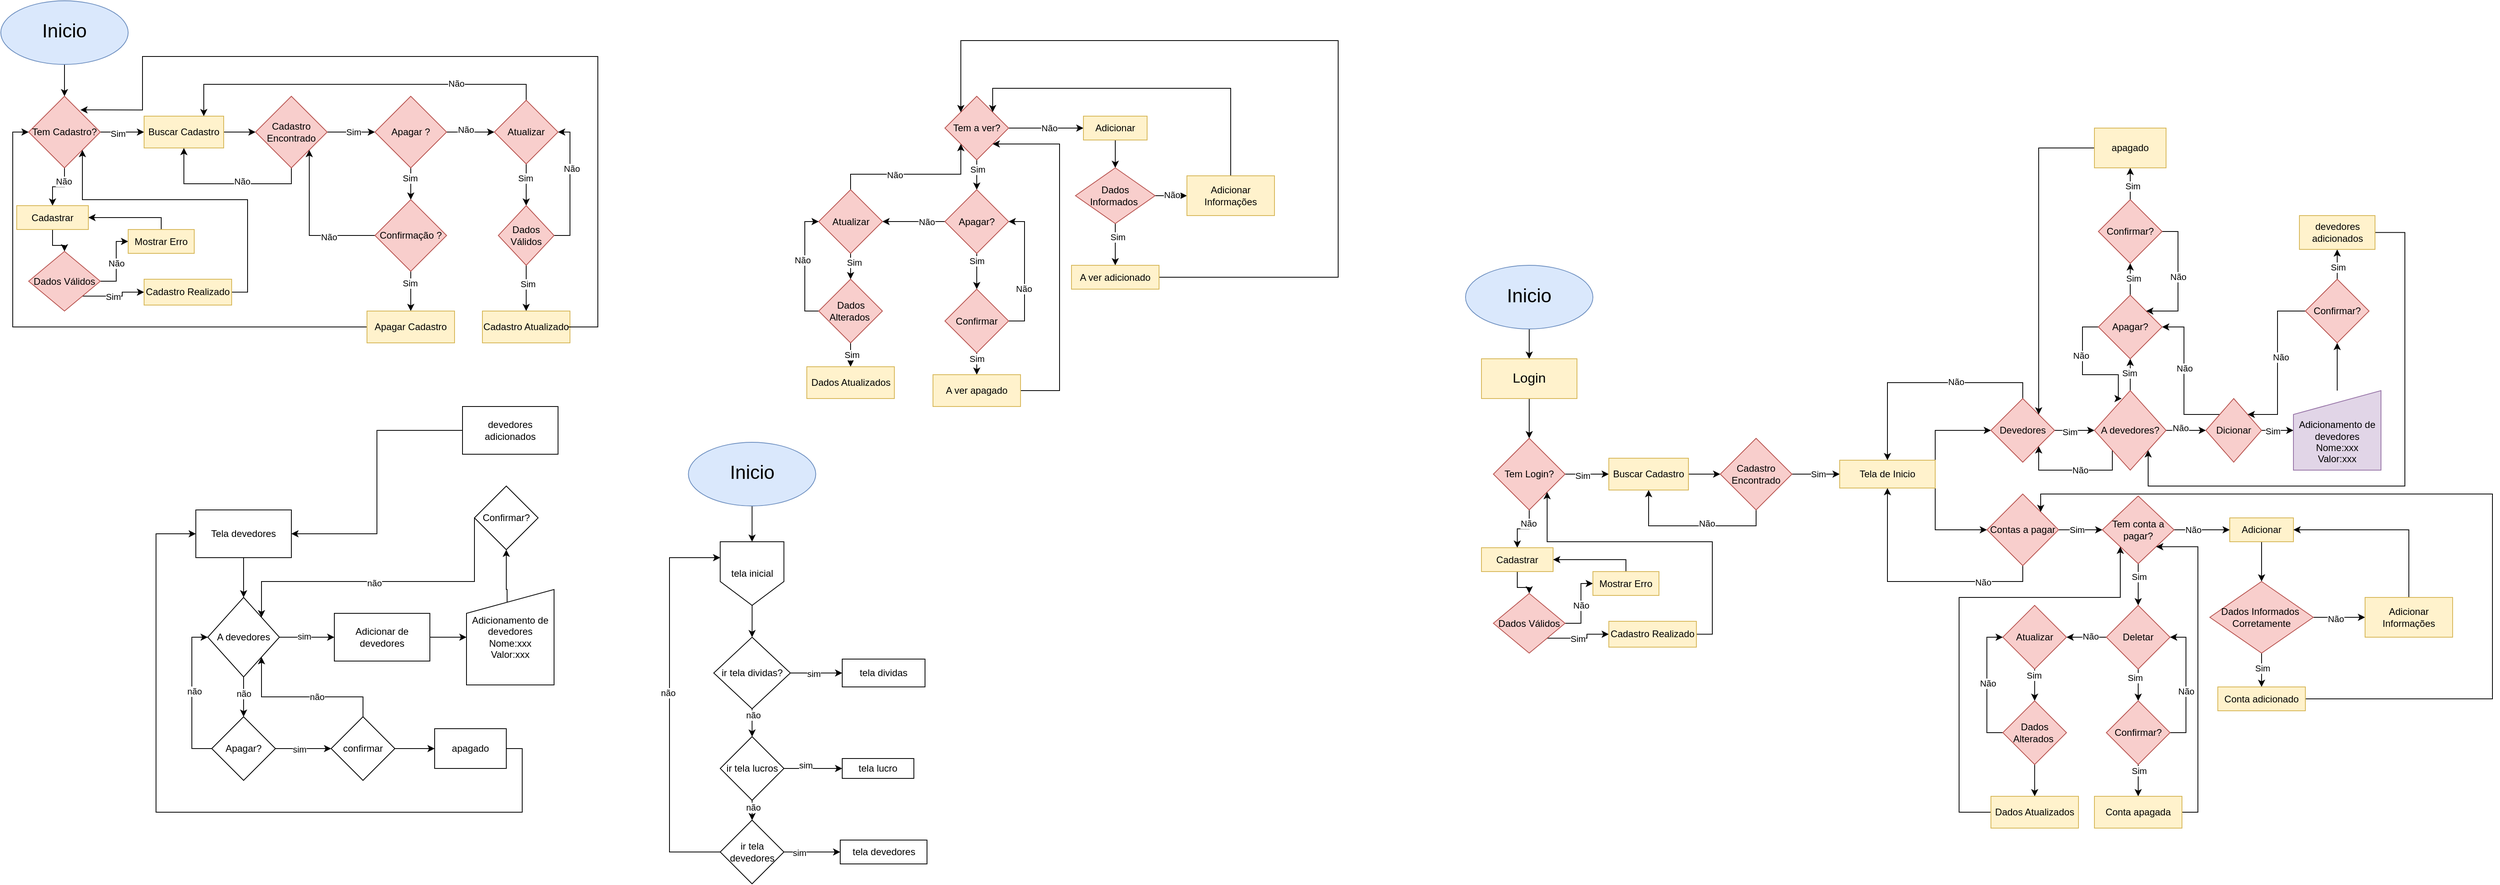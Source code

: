 <mxfile version="24.4.13" type="device">
  <diagram name="Página-1" id="eIcwM6y3nVCfFhU9Hw5B">
    <mxGraphModel dx="2868" dy="1564" grid="1" gridSize="10" guides="1" tooltips="1" connect="1" arrows="1" fold="1" page="1" pageScale="1" pageWidth="827" pageHeight="1169" math="0" shadow="0">
      <root>
        <mxCell id="0" />
        <mxCell id="1" parent="0" />
        <mxCell id="jbpUpNnj0OBjCdrGYFh4-3" style="edgeStyle=orthogonalEdgeStyle;rounded=0;orthogonalLoop=1;jettySize=auto;html=1;entryX=0.5;entryY=0;entryDx=0;entryDy=0;" parent="1" source="jbpUpNnj0OBjCdrGYFh4-1" target="jbpUpNnj0OBjCdrGYFh4-2" edge="1">
          <mxGeometry relative="1" as="geometry" />
        </mxCell>
        <mxCell id="jbpUpNnj0OBjCdrGYFh4-1" value="&lt;p style=&quot;line-height: 120%;&quot;&gt;&lt;font style=&quot;font-size: 24px;&quot;&gt;Inicio&lt;/font&gt;&lt;/p&gt;" style="ellipse;whiteSpace=wrap;html=1;fillColor=#dae8fc;strokeColor=#6c8ebf;" parent="1" vertex="1">
          <mxGeometry x="80" y="30" width="160" height="80" as="geometry" />
        </mxCell>
        <mxCell id="oIk4ae65bNm2ih2-KjFR-5" style="edgeStyle=orthogonalEdgeStyle;rounded=0;orthogonalLoop=1;jettySize=auto;html=1;entryX=0;entryY=0.5;entryDx=0;entryDy=0;" parent="1" source="jbpUpNnj0OBjCdrGYFh4-2" target="oIk4ae65bNm2ih2-KjFR-2" edge="1">
          <mxGeometry relative="1" as="geometry" />
        </mxCell>
        <mxCell id="oIk4ae65bNm2ih2-KjFR-45" value="Sim" style="edgeLabel;html=1;align=center;verticalAlign=middle;resizable=0;points=[];" parent="oIk4ae65bNm2ih2-KjFR-5" vertex="1" connectable="0">
          <mxGeometry x="-0.2" y="-2" relative="1" as="geometry">
            <mxPoint as="offset" />
          </mxGeometry>
        </mxCell>
        <mxCell id="oIk4ae65bNm2ih2-KjFR-63" style="edgeStyle=orthogonalEdgeStyle;rounded=0;orthogonalLoop=1;jettySize=auto;html=1;exitX=0.5;exitY=1;exitDx=0;exitDy=0;" parent="1" source="jbpUpNnj0OBjCdrGYFh4-2" target="oIk4ae65bNm2ih2-KjFR-41" edge="1">
          <mxGeometry relative="1" as="geometry" />
        </mxCell>
        <mxCell id="oIk4ae65bNm2ih2-KjFR-64" value="Não" style="edgeLabel;html=1;align=center;verticalAlign=middle;resizable=0;points=[];" parent="oIk4ae65bNm2ih2-KjFR-63" vertex="1" connectable="0">
          <mxGeometry x="-0.479" y="-1" relative="1" as="geometry">
            <mxPoint as="offset" />
          </mxGeometry>
        </mxCell>
        <mxCell id="jbpUpNnj0OBjCdrGYFh4-2" value="Tem Cadastro?" style="rhombus;whiteSpace=wrap;html=1;fillColor=#f8cecc;strokeColor=#b85450;" parent="1" vertex="1">
          <mxGeometry x="115" y="150" width="90" height="90" as="geometry" />
        </mxCell>
        <mxCell id="oIk4ae65bNm2ih2-KjFR-6" style="edgeStyle=orthogonalEdgeStyle;rounded=0;orthogonalLoop=1;jettySize=auto;html=1;exitX=1;exitY=0.5;exitDx=0;exitDy=0;entryX=0;entryY=0.5;entryDx=0;entryDy=0;" parent="1" source="oIk4ae65bNm2ih2-KjFR-2" target="oIk4ae65bNm2ih2-KjFR-4" edge="1">
          <mxGeometry relative="1" as="geometry" />
        </mxCell>
        <mxCell id="oIk4ae65bNm2ih2-KjFR-2" value="Buscar Cadastro" style="rounded=0;whiteSpace=wrap;html=1;fillColor=#fff2cc;strokeColor=#d6b656;" parent="1" vertex="1">
          <mxGeometry x="260" y="175" width="100" height="40" as="geometry" />
        </mxCell>
        <mxCell id="oIk4ae65bNm2ih2-KjFR-7" style="edgeStyle=orthogonalEdgeStyle;rounded=0;orthogonalLoop=1;jettySize=auto;html=1;exitX=0.5;exitY=1;exitDx=0;exitDy=0;entryX=0.5;entryY=1;entryDx=0;entryDy=0;" parent="1" source="oIk4ae65bNm2ih2-KjFR-4" target="oIk4ae65bNm2ih2-KjFR-2" edge="1">
          <mxGeometry relative="1" as="geometry" />
        </mxCell>
        <mxCell id="oIk4ae65bNm2ih2-KjFR-8" value="Não" style="edgeLabel;html=1;align=center;verticalAlign=middle;resizable=0;points=[];" parent="oIk4ae65bNm2ih2-KjFR-7" vertex="1" connectable="0">
          <mxGeometry x="-0.182" y="-3" relative="1" as="geometry">
            <mxPoint as="offset" />
          </mxGeometry>
        </mxCell>
        <mxCell id="oIk4ae65bNm2ih2-KjFR-10" style="edgeStyle=orthogonalEdgeStyle;rounded=0;orthogonalLoop=1;jettySize=auto;html=1;exitX=1;exitY=0.5;exitDx=0;exitDy=0;entryX=0;entryY=0.5;entryDx=0;entryDy=0;" parent="1" source="oIk4ae65bNm2ih2-KjFR-4" target="oIk4ae65bNm2ih2-KjFR-9" edge="1">
          <mxGeometry relative="1" as="geometry" />
        </mxCell>
        <mxCell id="oIk4ae65bNm2ih2-KjFR-11" value="Sim" style="edgeLabel;html=1;align=center;verticalAlign=middle;resizable=0;points=[];" parent="oIk4ae65bNm2ih2-KjFR-10" vertex="1" connectable="0">
          <mxGeometry x="0.087" relative="1" as="geometry">
            <mxPoint as="offset" />
          </mxGeometry>
        </mxCell>
        <mxCell id="oIk4ae65bNm2ih2-KjFR-4" value="Cadastro Encontrado" style="rhombus;whiteSpace=wrap;html=1;fillColor=#f8cecc;strokeColor=#b85450;" parent="1" vertex="1">
          <mxGeometry x="400" y="150" width="90" height="90" as="geometry" />
        </mxCell>
        <mxCell id="oIk4ae65bNm2ih2-KjFR-13" style="edgeStyle=orthogonalEdgeStyle;rounded=0;orthogonalLoop=1;jettySize=auto;html=1;exitX=0.5;exitY=1;exitDx=0;exitDy=0;entryX=0.5;entryY=0;entryDx=0;entryDy=0;" parent="1" source="oIk4ae65bNm2ih2-KjFR-9" target="oIk4ae65bNm2ih2-KjFR-12" edge="1">
          <mxGeometry relative="1" as="geometry" />
        </mxCell>
        <mxCell id="oIk4ae65bNm2ih2-KjFR-14" value="Sim" style="edgeLabel;html=1;align=center;verticalAlign=middle;resizable=0;points=[];" parent="oIk4ae65bNm2ih2-KjFR-13" vertex="1" connectable="0">
          <mxGeometry x="-0.379" y="-1" relative="1" as="geometry">
            <mxPoint as="offset" />
          </mxGeometry>
        </mxCell>
        <mxCell id="oIk4ae65bNm2ih2-KjFR-23" style="edgeStyle=orthogonalEdgeStyle;rounded=0;orthogonalLoop=1;jettySize=auto;html=1;exitX=1;exitY=0.5;exitDx=0;exitDy=0;entryX=0;entryY=0.5;entryDx=0;entryDy=0;" parent="1" source="oIk4ae65bNm2ih2-KjFR-9" target="oIk4ae65bNm2ih2-KjFR-22" edge="1">
          <mxGeometry relative="1" as="geometry" />
        </mxCell>
        <mxCell id="oIk4ae65bNm2ih2-KjFR-24" value="Não" style="edgeLabel;html=1;align=center;verticalAlign=middle;resizable=0;points=[];" parent="oIk4ae65bNm2ih2-KjFR-23" vertex="1" connectable="0">
          <mxGeometry x="-0.221" y="3" relative="1" as="geometry">
            <mxPoint as="offset" />
          </mxGeometry>
        </mxCell>
        <mxCell id="oIk4ae65bNm2ih2-KjFR-9" value="Apagar ?" style="rhombus;whiteSpace=wrap;html=1;fillColor=#f8cecc;strokeColor=#b85450;" parent="1" vertex="1">
          <mxGeometry x="550" y="150" width="90" height="90" as="geometry" />
        </mxCell>
        <mxCell id="oIk4ae65bNm2ih2-KjFR-18" style="edgeStyle=orthogonalEdgeStyle;rounded=0;orthogonalLoop=1;jettySize=auto;html=1;exitX=0.5;exitY=1;exitDx=0;exitDy=0;entryX=0.5;entryY=0;entryDx=0;entryDy=0;" parent="1" source="oIk4ae65bNm2ih2-KjFR-12" target="oIk4ae65bNm2ih2-KjFR-15" edge="1">
          <mxGeometry relative="1" as="geometry" />
        </mxCell>
        <mxCell id="oIk4ae65bNm2ih2-KjFR-19" value="Sim" style="edgeLabel;html=1;align=center;verticalAlign=middle;resizable=0;points=[];" parent="oIk4ae65bNm2ih2-KjFR-18" vertex="1" connectable="0">
          <mxGeometry x="-0.425" y="-1" relative="1" as="geometry">
            <mxPoint as="offset" />
          </mxGeometry>
        </mxCell>
        <mxCell id="oIk4ae65bNm2ih2-KjFR-47" style="edgeStyle=orthogonalEdgeStyle;rounded=0;orthogonalLoop=1;jettySize=auto;html=1;entryX=1;entryY=1;entryDx=0;entryDy=0;" parent="1" source="oIk4ae65bNm2ih2-KjFR-12" target="oIk4ae65bNm2ih2-KjFR-4" edge="1">
          <mxGeometry relative="1" as="geometry" />
        </mxCell>
        <mxCell id="oIk4ae65bNm2ih2-KjFR-48" value="Não" style="edgeLabel;html=1;align=center;verticalAlign=middle;resizable=0;points=[];" parent="oIk4ae65bNm2ih2-KjFR-47" vertex="1" connectable="0">
          <mxGeometry x="-0.385" y="2" relative="1" as="geometry">
            <mxPoint as="offset" />
          </mxGeometry>
        </mxCell>
        <mxCell id="oIk4ae65bNm2ih2-KjFR-12" value="Confirmação ?" style="rhombus;whiteSpace=wrap;html=1;fillColor=#f8cecc;strokeColor=#b85450;" parent="1" vertex="1">
          <mxGeometry x="550" y="280" width="90" height="90" as="geometry" />
        </mxCell>
        <mxCell id="oIk4ae65bNm2ih2-KjFR-20" style="edgeStyle=orthogonalEdgeStyle;rounded=0;orthogonalLoop=1;jettySize=auto;html=1;entryX=0;entryY=0.5;entryDx=0;entryDy=0;" parent="1" source="oIk4ae65bNm2ih2-KjFR-15" target="jbpUpNnj0OBjCdrGYFh4-2" edge="1">
          <mxGeometry relative="1" as="geometry" />
        </mxCell>
        <mxCell id="oIk4ae65bNm2ih2-KjFR-15" value="Apagar Cadastro" style="rounded=0;whiteSpace=wrap;html=1;fillColor=#fff2cc;strokeColor=#d6b656;" parent="1" vertex="1">
          <mxGeometry x="540" y="420" width="110" height="40" as="geometry" />
        </mxCell>
        <mxCell id="oIk4ae65bNm2ih2-KjFR-26" style="edgeStyle=orthogonalEdgeStyle;rounded=0;orthogonalLoop=1;jettySize=auto;html=1;entryX=0.5;entryY=0;entryDx=0;entryDy=0;" parent="1" source="oIk4ae65bNm2ih2-KjFR-22" target="oIk4ae65bNm2ih2-KjFR-25" edge="1">
          <mxGeometry relative="1" as="geometry" />
        </mxCell>
        <mxCell id="oIk4ae65bNm2ih2-KjFR-27" value="Sim" style="edgeLabel;html=1;align=center;verticalAlign=middle;resizable=0;points=[];" parent="oIk4ae65bNm2ih2-KjFR-26" vertex="1" connectable="0">
          <mxGeometry x="-0.329" y="-1" relative="1" as="geometry">
            <mxPoint as="offset" />
          </mxGeometry>
        </mxCell>
        <mxCell id="oIk4ae65bNm2ih2-KjFR-37" style="edgeStyle=orthogonalEdgeStyle;rounded=0;orthogonalLoop=1;jettySize=auto;html=1;exitX=0.5;exitY=0;exitDx=0;exitDy=0;entryX=0.75;entryY=0;entryDx=0;entryDy=0;" parent="1" source="oIk4ae65bNm2ih2-KjFR-22" target="oIk4ae65bNm2ih2-KjFR-2" edge="1">
          <mxGeometry relative="1" as="geometry" />
        </mxCell>
        <mxCell id="oIk4ae65bNm2ih2-KjFR-38" value="Não" style="edgeLabel;html=1;align=center;verticalAlign=middle;resizable=0;points=[];" parent="oIk4ae65bNm2ih2-KjFR-37" vertex="1" connectable="0">
          <mxGeometry x="-0.534" y="-1" relative="1" as="geometry">
            <mxPoint as="offset" />
          </mxGeometry>
        </mxCell>
        <mxCell id="oIk4ae65bNm2ih2-KjFR-22" value="Atualizar" style="rhombus;whiteSpace=wrap;html=1;fillColor=#f8cecc;strokeColor=#b85450;" parent="1" vertex="1">
          <mxGeometry x="700" y="155" width="80" height="80" as="geometry" />
        </mxCell>
        <mxCell id="oIk4ae65bNm2ih2-KjFR-35" style="edgeStyle=orthogonalEdgeStyle;rounded=0;orthogonalLoop=1;jettySize=auto;html=1;exitX=1;exitY=0.5;exitDx=0;exitDy=0;entryX=1;entryY=0.5;entryDx=0;entryDy=0;" parent="1" source="oIk4ae65bNm2ih2-KjFR-25" target="oIk4ae65bNm2ih2-KjFR-22" edge="1">
          <mxGeometry relative="1" as="geometry" />
        </mxCell>
        <mxCell id="oIk4ae65bNm2ih2-KjFR-36" value="Não" style="edgeLabel;html=1;align=center;verticalAlign=middle;resizable=0;points=[];" parent="oIk4ae65bNm2ih2-KjFR-35" vertex="1" connectable="0">
          <mxGeometry x="0.263" y="-2" relative="1" as="geometry">
            <mxPoint as="offset" />
          </mxGeometry>
        </mxCell>
        <mxCell id="oIk4ae65bNm2ih2-KjFR-39" style="edgeStyle=orthogonalEdgeStyle;rounded=0;orthogonalLoop=1;jettySize=auto;html=1;exitX=0.5;exitY=1;exitDx=0;exitDy=0;entryX=0.5;entryY=0;entryDx=0;entryDy=0;" parent="1" source="oIk4ae65bNm2ih2-KjFR-25" target="oIk4ae65bNm2ih2-KjFR-34" edge="1">
          <mxGeometry relative="1" as="geometry" />
        </mxCell>
        <mxCell id="oIk4ae65bNm2ih2-KjFR-40" value="Sim" style="edgeLabel;html=1;align=center;verticalAlign=middle;resizable=0;points=[];" parent="oIk4ae65bNm2ih2-KjFR-39" vertex="1" connectable="0">
          <mxGeometry x="-0.175" y="2" relative="1" as="geometry">
            <mxPoint as="offset" />
          </mxGeometry>
        </mxCell>
        <mxCell id="oIk4ae65bNm2ih2-KjFR-25" value="Dados Válidos" style="rhombus;whiteSpace=wrap;html=1;fillColor=#f8cecc;strokeColor=#b85450;" parent="1" vertex="1">
          <mxGeometry x="705" y="287.5" width="70" height="75" as="geometry" />
        </mxCell>
        <mxCell id="oIk4ae65bNm2ih2-KjFR-34" value="Cadastro Atualizado" style="rounded=0;whiteSpace=wrap;html=1;fillColor=#fff2cc;strokeColor=#d6b656;" parent="1" vertex="1">
          <mxGeometry x="685" y="420" width="110" height="40" as="geometry" />
        </mxCell>
        <mxCell id="oIk4ae65bNm2ih2-KjFR-53" style="edgeStyle=orthogonalEdgeStyle;rounded=0;orthogonalLoop=1;jettySize=auto;html=1;entryX=0.5;entryY=0;entryDx=0;entryDy=0;" parent="1" source="oIk4ae65bNm2ih2-KjFR-41" target="oIk4ae65bNm2ih2-KjFR-51" edge="1">
          <mxGeometry relative="1" as="geometry" />
        </mxCell>
        <mxCell id="oIk4ae65bNm2ih2-KjFR-41" value="Cadastrar" style="rounded=0;whiteSpace=wrap;html=1;fillColor=#fff2cc;strokeColor=#d6b656;" parent="1" vertex="1">
          <mxGeometry x="100" y="287.5" width="90" height="30" as="geometry" />
        </mxCell>
        <mxCell id="oIk4ae65bNm2ih2-KjFR-50" style="edgeStyle=orthogonalEdgeStyle;rounded=0;orthogonalLoop=1;jettySize=auto;html=1;entryX=0.749;entryY=0.191;entryDx=0;entryDy=0;entryPerimeter=0;" parent="1" edge="1">
          <mxGeometry relative="1" as="geometry">
            <mxPoint x="792.59" y="439.996" as="sourcePoint" />
            <mxPoint x="180.0" y="167.18" as="targetPoint" />
            <Array as="points">
              <mxPoint x="830" y="440" />
              <mxPoint x="830" y="100" />
              <mxPoint x="258" y="100" />
              <mxPoint x="258" y="167" />
            </Array>
          </mxGeometry>
        </mxCell>
        <mxCell id="oIk4ae65bNm2ih2-KjFR-54" style="edgeStyle=orthogonalEdgeStyle;rounded=0;orthogonalLoop=1;jettySize=auto;html=1;entryX=0;entryY=0.5;entryDx=0;entryDy=0;" parent="1" source="oIk4ae65bNm2ih2-KjFR-51" target="oIk4ae65bNm2ih2-KjFR-52" edge="1">
          <mxGeometry relative="1" as="geometry" />
        </mxCell>
        <mxCell id="oIk4ae65bNm2ih2-KjFR-57" value="Não" style="edgeLabel;html=1;align=center;verticalAlign=middle;resizable=0;points=[];" parent="oIk4ae65bNm2ih2-KjFR-54" vertex="1" connectable="0">
          <mxGeometry x="0.004" relative="1" as="geometry">
            <mxPoint as="offset" />
          </mxGeometry>
        </mxCell>
        <mxCell id="oIk4ae65bNm2ih2-KjFR-60" style="edgeStyle=orthogonalEdgeStyle;rounded=0;orthogonalLoop=1;jettySize=auto;html=1;exitX=1;exitY=1;exitDx=0;exitDy=0;entryX=0;entryY=0.5;entryDx=0;entryDy=0;" parent="1" source="oIk4ae65bNm2ih2-KjFR-51" target="oIk4ae65bNm2ih2-KjFR-58" edge="1">
          <mxGeometry relative="1" as="geometry" />
        </mxCell>
        <mxCell id="oIk4ae65bNm2ih2-KjFR-62" value="Sim" style="edgeLabel;html=1;align=center;verticalAlign=middle;resizable=0;points=[];" parent="oIk4ae65bNm2ih2-KjFR-60" vertex="1" connectable="0">
          <mxGeometry x="-0.078" relative="1" as="geometry">
            <mxPoint as="offset" />
          </mxGeometry>
        </mxCell>
        <mxCell id="oIk4ae65bNm2ih2-KjFR-51" value="Dados Válidos" style="rhombus;whiteSpace=wrap;html=1;fillColor=#f8cecc;strokeColor=#b85450;" parent="1" vertex="1">
          <mxGeometry x="115" y="345" width="90" height="75" as="geometry" />
        </mxCell>
        <mxCell id="oIk4ae65bNm2ih2-KjFR-55" style="edgeStyle=orthogonalEdgeStyle;rounded=0;orthogonalLoop=1;jettySize=auto;html=1;entryX=1;entryY=0.5;entryDx=0;entryDy=0;" parent="1" source="oIk4ae65bNm2ih2-KjFR-52" target="oIk4ae65bNm2ih2-KjFR-41" edge="1">
          <mxGeometry relative="1" as="geometry">
            <Array as="points">
              <mxPoint x="282" y="303" />
            </Array>
          </mxGeometry>
        </mxCell>
        <mxCell id="oIk4ae65bNm2ih2-KjFR-52" value="Mostrar Erro" style="rounded=0;whiteSpace=wrap;html=1;fillColor=#fff2cc;strokeColor=#d6b656;" parent="1" vertex="1">
          <mxGeometry x="240" y="317.5" width="83" height="30" as="geometry" />
        </mxCell>
        <mxCell id="oIk4ae65bNm2ih2-KjFR-61" style="edgeStyle=orthogonalEdgeStyle;rounded=0;orthogonalLoop=1;jettySize=auto;html=1;exitX=1;exitY=0.5;exitDx=0;exitDy=0;entryX=1;entryY=1;entryDx=0;entryDy=0;" parent="1" source="oIk4ae65bNm2ih2-KjFR-58" target="jbpUpNnj0OBjCdrGYFh4-2" edge="1">
          <mxGeometry relative="1" as="geometry">
            <Array as="points">
              <mxPoint x="390" y="396" />
              <mxPoint x="390" y="280" />
              <mxPoint x="183" y="280" />
            </Array>
          </mxGeometry>
        </mxCell>
        <mxCell id="oIk4ae65bNm2ih2-KjFR-58" value="Cadastro Realizado" style="rounded=0;whiteSpace=wrap;html=1;fillColor=#fff2cc;strokeColor=#d6b656;" parent="1" vertex="1">
          <mxGeometry x="260" y="380" width="110" height="32.5" as="geometry" />
        </mxCell>
        <mxCell id="oIk4ae65bNm2ih2-KjFR-77" style="edgeStyle=orthogonalEdgeStyle;rounded=0;orthogonalLoop=1;jettySize=auto;html=1;exitX=0.5;exitY=1;exitDx=0;exitDy=0;entryX=0.5;entryY=0;entryDx=0;entryDy=0;" parent="1" edge="1">
          <mxGeometry relative="1" as="geometry">
            <mxPoint x="1306" y="235.0" as="sourcePoint" />
          </mxGeometry>
        </mxCell>
        <mxCell id="oIk4ae65bNm2ih2-KjFR-83" style="edgeStyle=orthogonalEdgeStyle;rounded=0;orthogonalLoop=1;jettySize=auto;html=1;exitX=0.5;exitY=1;exitDx=0;exitDy=0;entryX=0.5;entryY=0;entryDx=0;entryDy=0;" parent="1" edge="1">
          <mxGeometry relative="1" as="geometry">
            <mxPoint x="1306" y="365.0" as="sourcePoint" />
          </mxGeometry>
        </mxCell>
        <mxCell id="oIk4ae65bNm2ih2-KjFR-100" style="edgeStyle=orthogonalEdgeStyle;rounded=0;orthogonalLoop=1;jettySize=auto;html=1;entryX=0;entryY=0.5;entryDx=0;entryDy=0;" parent="1" edge="1">
          <mxGeometry relative="1" as="geometry">
            <mxPoint x="1490" y="105" as="targetPoint" />
          </mxGeometry>
        </mxCell>
        <mxCell id="oIk4ae65bNm2ih2-KjFR-107" style="edgeStyle=orthogonalEdgeStyle;rounded=0;orthogonalLoop=1;jettySize=auto;html=1;entryX=0;entryY=0.5;entryDx=0;entryDy=0;" parent="1" source="oIk4ae65bNm2ih2-KjFR-104" target="oIk4ae65bNm2ih2-KjFR-110" edge="1">
          <mxGeometry relative="1" as="geometry">
            <mxPoint x="1480" y="70" as="targetPoint" />
          </mxGeometry>
        </mxCell>
        <mxCell id="oIk4ae65bNm2ih2-KjFR-108" value="Não" style="edgeLabel;html=1;align=center;verticalAlign=middle;resizable=0;points=[];" parent="oIk4ae65bNm2ih2-KjFR-107" vertex="1" connectable="0">
          <mxGeometry x="0.086" relative="1" as="geometry">
            <mxPoint as="offset" />
          </mxGeometry>
        </mxCell>
        <mxCell id="oIk4ae65bNm2ih2-KjFR-115" style="edgeStyle=orthogonalEdgeStyle;rounded=0;orthogonalLoop=1;jettySize=auto;html=1;entryX=0.5;entryY=0;entryDx=0;entryDy=0;" parent="1" source="oIk4ae65bNm2ih2-KjFR-104" target="oIk4ae65bNm2ih2-KjFR-114" edge="1">
          <mxGeometry relative="1" as="geometry" />
        </mxCell>
        <mxCell id="oIk4ae65bNm2ih2-KjFR-116" value="Sim" style="edgeLabel;html=1;align=center;verticalAlign=middle;resizable=0;points=[];" parent="oIk4ae65bNm2ih2-KjFR-115" vertex="1" connectable="0">
          <mxGeometry x="-0.442" y="1" relative="1" as="geometry">
            <mxPoint as="offset" />
          </mxGeometry>
        </mxCell>
        <mxCell id="oIk4ae65bNm2ih2-KjFR-104" value="Tem a ver?" style="rhombus;whiteSpace=wrap;html=1;fillColor=#f8cecc;strokeColor=#b85450;" parent="1" vertex="1">
          <mxGeometry x="1266" y="150" width="80" height="80" as="geometry" />
        </mxCell>
        <mxCell id="oIk4ae65bNm2ih2-KjFR-138" style="edgeStyle=orthogonalEdgeStyle;rounded=0;orthogonalLoop=1;jettySize=auto;html=1;entryX=0.5;entryY=0;entryDx=0;entryDy=0;" parent="1" source="oIk4ae65bNm2ih2-KjFR-110" target="oIk4ae65bNm2ih2-KjFR-137" edge="1">
          <mxGeometry relative="1" as="geometry" />
        </mxCell>
        <mxCell id="oIk4ae65bNm2ih2-KjFR-110" value="Adicionar" style="rounded=0;whiteSpace=wrap;html=1;fillColor=#fff2cc;strokeColor=#d6b656;" parent="1" vertex="1">
          <mxGeometry x="1440" y="175" width="80" height="30" as="geometry" />
        </mxCell>
        <mxCell id="oIk4ae65bNm2ih2-KjFR-120" style="edgeStyle=orthogonalEdgeStyle;rounded=0;orthogonalLoop=1;jettySize=auto;html=1;entryX=0.5;entryY=0;entryDx=0;entryDy=0;" parent="1" source="oIk4ae65bNm2ih2-KjFR-114" target="oIk4ae65bNm2ih2-KjFR-119" edge="1">
          <mxGeometry relative="1" as="geometry" />
        </mxCell>
        <mxCell id="oIk4ae65bNm2ih2-KjFR-152" value="Sim" style="edgeLabel;html=1;align=center;verticalAlign=middle;resizable=0;points=[];" parent="oIk4ae65bNm2ih2-KjFR-120" vertex="1" connectable="0">
          <mxGeometry x="-0.61" relative="1" as="geometry">
            <mxPoint as="offset" />
          </mxGeometry>
        </mxCell>
        <mxCell id="oIk4ae65bNm2ih2-KjFR-123" style="edgeStyle=orthogonalEdgeStyle;rounded=0;orthogonalLoop=1;jettySize=auto;html=1;entryX=1;entryY=0.5;entryDx=0;entryDy=0;" parent="1" source="oIk4ae65bNm2ih2-KjFR-114" target="oIk4ae65bNm2ih2-KjFR-122" edge="1">
          <mxGeometry relative="1" as="geometry" />
        </mxCell>
        <mxCell id="oIk4ae65bNm2ih2-KjFR-124" value="Não" style="edgeLabel;html=1;align=center;verticalAlign=middle;resizable=0;points=[];" parent="oIk4ae65bNm2ih2-KjFR-123" vertex="1" connectable="0">
          <mxGeometry x="-0.408" relative="1" as="geometry">
            <mxPoint as="offset" />
          </mxGeometry>
        </mxCell>
        <mxCell id="oIk4ae65bNm2ih2-KjFR-114" value="Apagar?" style="rhombus;whiteSpace=wrap;html=1;fillColor=#f8cecc;strokeColor=#b85450;" parent="1" vertex="1">
          <mxGeometry x="1266" y="267.5" width="80" height="80" as="geometry" />
        </mxCell>
        <mxCell id="oIk4ae65bNm2ih2-KjFR-154" style="edgeStyle=orthogonalEdgeStyle;rounded=0;orthogonalLoop=1;jettySize=auto;html=1;entryX=0.5;entryY=0;entryDx=0;entryDy=0;" parent="1" source="oIk4ae65bNm2ih2-KjFR-119" target="oIk4ae65bNm2ih2-KjFR-153" edge="1">
          <mxGeometry relative="1" as="geometry" />
        </mxCell>
        <mxCell id="oIk4ae65bNm2ih2-KjFR-155" value="Sim" style="edgeLabel;html=1;align=center;verticalAlign=middle;resizable=0;points=[];" parent="oIk4ae65bNm2ih2-KjFR-154" vertex="1" connectable="0">
          <mxGeometry x="-0.718" relative="1" as="geometry">
            <mxPoint as="offset" />
          </mxGeometry>
        </mxCell>
        <mxCell id="oIk4ae65bNm2ih2-KjFR-156" style="edgeStyle=orthogonalEdgeStyle;rounded=0;orthogonalLoop=1;jettySize=auto;html=1;entryX=1;entryY=0.5;entryDx=0;entryDy=0;" parent="1" source="oIk4ae65bNm2ih2-KjFR-119" target="oIk4ae65bNm2ih2-KjFR-114" edge="1">
          <mxGeometry relative="1" as="geometry">
            <Array as="points">
              <mxPoint x="1366" y="433" />
              <mxPoint x="1366" y="308" />
            </Array>
          </mxGeometry>
        </mxCell>
        <mxCell id="oIk4ae65bNm2ih2-KjFR-157" value="Não" style="edgeLabel;html=1;align=center;verticalAlign=middle;resizable=0;points=[];" parent="oIk4ae65bNm2ih2-KjFR-156" vertex="1" connectable="0">
          <mxGeometry x="-0.263" y="1" relative="1" as="geometry">
            <mxPoint as="offset" />
          </mxGeometry>
        </mxCell>
        <mxCell id="oIk4ae65bNm2ih2-KjFR-119" value="Confirmar" style="rhombus;whiteSpace=wrap;html=1;fillColor=#f8cecc;strokeColor=#b85450;" parent="1" vertex="1">
          <mxGeometry x="1266" y="392.5" width="80" height="80" as="geometry" />
        </mxCell>
        <mxCell id="oIk4ae65bNm2ih2-KjFR-128" style="edgeStyle=orthogonalEdgeStyle;rounded=0;orthogonalLoop=1;jettySize=auto;html=1;entryX=0.5;entryY=0;entryDx=0;entryDy=0;" parent="1" source="oIk4ae65bNm2ih2-KjFR-122" target="oIk4ae65bNm2ih2-KjFR-127" edge="1">
          <mxGeometry relative="1" as="geometry" />
        </mxCell>
        <mxCell id="oIk4ae65bNm2ih2-KjFR-129" value="Sim" style="edgeLabel;html=1;align=center;verticalAlign=middle;resizable=0;points=[];" parent="oIk4ae65bNm2ih2-KjFR-128" vertex="1" connectable="0">
          <mxGeometry x="-0.525" y="4" relative="1" as="geometry">
            <mxPoint as="offset" />
          </mxGeometry>
        </mxCell>
        <mxCell id="oIk4ae65bNm2ih2-KjFR-130" style="edgeStyle=orthogonalEdgeStyle;rounded=0;orthogonalLoop=1;jettySize=auto;html=1;exitX=0.5;exitY=0;exitDx=0;exitDy=0;entryX=0;entryY=1;entryDx=0;entryDy=0;" parent="1" source="oIk4ae65bNm2ih2-KjFR-122" target="oIk4ae65bNm2ih2-KjFR-104" edge="1">
          <mxGeometry relative="1" as="geometry">
            <Array as="points">
              <mxPoint x="1148" y="248" />
              <mxPoint x="1286" y="248" />
            </Array>
          </mxGeometry>
        </mxCell>
        <mxCell id="oIk4ae65bNm2ih2-KjFR-131" value="Não" style="edgeLabel;html=1;align=center;verticalAlign=middle;resizable=0;points=[];" parent="oIk4ae65bNm2ih2-KjFR-130" vertex="1" connectable="0">
          <mxGeometry x="-0.239" y="-1" relative="1" as="geometry">
            <mxPoint as="offset" />
          </mxGeometry>
        </mxCell>
        <mxCell id="oIk4ae65bNm2ih2-KjFR-122" value="Atualizar" style="rhombus;whiteSpace=wrap;html=1;fillColor=#f8cecc;strokeColor=#b85450;" parent="1" vertex="1">
          <mxGeometry x="1107.5" y="267.5" width="80" height="80" as="geometry" />
        </mxCell>
        <mxCell id="oIk4ae65bNm2ih2-KjFR-133" style="edgeStyle=orthogonalEdgeStyle;rounded=0;orthogonalLoop=1;jettySize=auto;html=1;entryX=0.5;entryY=0;entryDx=0;entryDy=0;" parent="1" source="oIk4ae65bNm2ih2-KjFR-127" target="oIk4ae65bNm2ih2-KjFR-132" edge="1">
          <mxGeometry relative="1" as="geometry" />
        </mxCell>
        <mxCell id="oIk4ae65bNm2ih2-KjFR-134" value="Sim" style="edgeLabel;html=1;align=center;verticalAlign=middle;resizable=0;points=[];" parent="oIk4ae65bNm2ih2-KjFR-133" vertex="1" connectable="0">
          <mxGeometry x="-0.402" y="1" relative="1" as="geometry">
            <mxPoint as="offset" />
          </mxGeometry>
        </mxCell>
        <mxCell id="oIk4ae65bNm2ih2-KjFR-135" style="edgeStyle=orthogonalEdgeStyle;rounded=0;orthogonalLoop=1;jettySize=auto;html=1;entryX=0;entryY=0.5;entryDx=0;entryDy=0;" parent="1" source="oIk4ae65bNm2ih2-KjFR-127" target="oIk4ae65bNm2ih2-KjFR-122" edge="1">
          <mxGeometry relative="1" as="geometry">
            <Array as="points">
              <mxPoint x="1090" y="420.0" />
              <mxPoint x="1090" y="307" />
            </Array>
          </mxGeometry>
        </mxCell>
        <mxCell id="oIk4ae65bNm2ih2-KjFR-136" value="Não" style="edgeLabel;html=1;align=center;verticalAlign=middle;resizable=0;points=[];" parent="oIk4ae65bNm2ih2-KjFR-135" vertex="1" connectable="0">
          <mxGeometry x="0.11" y="3" relative="1" as="geometry">
            <mxPoint as="offset" />
          </mxGeometry>
        </mxCell>
        <mxCell id="oIk4ae65bNm2ih2-KjFR-127" value="Dados Alterados&amp;nbsp;" style="rhombus;whiteSpace=wrap;html=1;fillColor=#f8cecc;strokeColor=#b85450;" parent="1" vertex="1">
          <mxGeometry x="1107.5" y="380" width="80" height="80" as="geometry" />
        </mxCell>
        <mxCell id="oIk4ae65bNm2ih2-KjFR-132" value="Dados Atualizados" style="rounded=0;whiteSpace=wrap;html=1;fillColor=#fff2cc;strokeColor=#d6b656;" parent="1" vertex="1">
          <mxGeometry x="1092.5" y="490" width="110" height="40" as="geometry" />
        </mxCell>
        <mxCell id="oIk4ae65bNm2ih2-KjFR-143" style="edgeStyle=orthogonalEdgeStyle;rounded=0;orthogonalLoop=1;jettySize=auto;html=1;exitX=0.5;exitY=1;exitDx=0;exitDy=0;entryX=0.5;entryY=0;entryDx=0;entryDy=0;" parent="1" source="oIk4ae65bNm2ih2-KjFR-137" target="oIk4ae65bNm2ih2-KjFR-142" edge="1">
          <mxGeometry relative="1" as="geometry" />
        </mxCell>
        <mxCell id="oIk4ae65bNm2ih2-KjFR-144" value="Sim" style="edgeLabel;html=1;align=center;verticalAlign=middle;resizable=0;points=[];" parent="oIk4ae65bNm2ih2-KjFR-143" vertex="1" connectable="0">
          <mxGeometry x="-0.345" y="3" relative="1" as="geometry">
            <mxPoint as="offset" />
          </mxGeometry>
        </mxCell>
        <mxCell id="oIk4ae65bNm2ih2-KjFR-146" style="edgeStyle=orthogonalEdgeStyle;rounded=0;orthogonalLoop=1;jettySize=auto;html=1;exitX=1;exitY=0.5;exitDx=0;exitDy=0;entryX=0;entryY=0.5;entryDx=0;entryDy=0;" parent="1" source="oIk4ae65bNm2ih2-KjFR-137" target="oIk4ae65bNm2ih2-KjFR-145" edge="1">
          <mxGeometry relative="1" as="geometry" />
        </mxCell>
        <mxCell id="oIk4ae65bNm2ih2-KjFR-150" value="Não" style="edgeLabel;html=1;align=center;verticalAlign=middle;resizable=0;points=[];" parent="oIk4ae65bNm2ih2-KjFR-146" vertex="1" connectable="0">
          <mxGeometry x="0.041" y="1" relative="1" as="geometry">
            <mxPoint as="offset" />
          </mxGeometry>
        </mxCell>
        <mxCell id="oIk4ae65bNm2ih2-KjFR-137" value="Dados Informados&amp;nbsp;" style="rhombus;whiteSpace=wrap;html=1;fillColor=#f8cecc;strokeColor=#b85450;" parent="1" vertex="1">
          <mxGeometry x="1430" y="240" width="100" height="70" as="geometry" />
        </mxCell>
        <mxCell id="oIk4ae65bNm2ih2-KjFR-151" style="edgeStyle=orthogonalEdgeStyle;rounded=0;orthogonalLoop=1;jettySize=auto;html=1;entryX=0;entryY=0;entryDx=0;entryDy=0;" parent="1" source="oIk4ae65bNm2ih2-KjFR-142" target="oIk4ae65bNm2ih2-KjFR-104" edge="1">
          <mxGeometry relative="1" as="geometry">
            <Array as="points">
              <mxPoint x="1760" y="378" />
              <mxPoint x="1760" y="80" />
              <mxPoint x="1286" y="80" />
            </Array>
          </mxGeometry>
        </mxCell>
        <mxCell id="oIk4ae65bNm2ih2-KjFR-142" value="A ver adicionado" style="rounded=0;whiteSpace=wrap;html=1;fillColor=#fff2cc;strokeColor=#d6b656;" parent="1" vertex="1">
          <mxGeometry x="1425" y="362.5" width="110" height="30" as="geometry" />
        </mxCell>
        <mxCell id="oIk4ae65bNm2ih2-KjFR-148" style="edgeStyle=orthogonalEdgeStyle;rounded=0;orthogonalLoop=1;jettySize=auto;html=1;entryX=1;entryY=0;entryDx=0;entryDy=0;" parent="1" source="oIk4ae65bNm2ih2-KjFR-145" target="oIk4ae65bNm2ih2-KjFR-104" edge="1">
          <mxGeometry relative="1" as="geometry">
            <Array as="points">
              <mxPoint x="1625" y="140" />
              <mxPoint x="1326" y="140" />
            </Array>
          </mxGeometry>
        </mxCell>
        <mxCell id="oIk4ae65bNm2ih2-KjFR-145" value="Adicionar Informações" style="rounded=0;whiteSpace=wrap;html=1;fillColor=#fff2cc;strokeColor=#d6b656;" parent="1" vertex="1">
          <mxGeometry x="1570" y="250" width="110" height="50" as="geometry" />
        </mxCell>
        <mxCell id="oIk4ae65bNm2ih2-KjFR-158" style="edgeStyle=orthogonalEdgeStyle;rounded=0;orthogonalLoop=1;jettySize=auto;html=1;entryX=1;entryY=1;entryDx=0;entryDy=0;" parent="1" source="oIk4ae65bNm2ih2-KjFR-153" target="oIk4ae65bNm2ih2-KjFR-104" edge="1">
          <mxGeometry relative="1" as="geometry">
            <Array as="points">
              <mxPoint x="1410" y="520" />
              <mxPoint x="1410" y="210" />
            </Array>
          </mxGeometry>
        </mxCell>
        <mxCell id="oIk4ae65bNm2ih2-KjFR-153" value="A ver apagado" style="rounded=0;whiteSpace=wrap;html=1;fillColor=#fff2cc;strokeColor=#d6b656;" parent="1" vertex="1">
          <mxGeometry x="1251" y="500" width="110" height="40" as="geometry" />
        </mxCell>
        <mxCell id="rvy0yr314sLFaR9owm3_-34" value="" style="edgeStyle=orthogonalEdgeStyle;rounded=0;orthogonalLoop=1;jettySize=auto;html=1;" parent="1" source="rvy0yr314sLFaR9owm3_-31" target="rvy0yr314sLFaR9owm3_-32" edge="1">
          <mxGeometry relative="1" as="geometry" />
        </mxCell>
        <mxCell id="rvy0yr314sLFaR9owm3_-31" value="&lt;p style=&quot;line-height: 120%;&quot;&gt;&lt;font style=&quot;font-size: 24px;&quot;&gt;Inicio&lt;/font&gt;&lt;/p&gt;" style="ellipse;whiteSpace=wrap;html=1;fillColor=#dae8fc;strokeColor=#6c8ebf;" parent="1" vertex="1">
          <mxGeometry x="943.75" y="585" width="160" height="80" as="geometry" />
        </mxCell>
        <mxCell id="rvy0yr314sLFaR9owm3_-39" value="" style="edgeStyle=orthogonalEdgeStyle;rounded=0;orthogonalLoop=1;jettySize=auto;html=1;" parent="1" source="rvy0yr314sLFaR9owm3_-32" target="rvy0yr314sLFaR9owm3_-35" edge="1">
          <mxGeometry relative="1" as="geometry" />
        </mxCell>
        <mxCell id="rvy0yr314sLFaR9owm3_-32" value="tela inicial" style="shape=offPageConnector;whiteSpace=wrap;html=1;" parent="1" vertex="1">
          <mxGeometry x="983.75" y="710" width="80" height="80" as="geometry" />
        </mxCell>
        <mxCell id="rvy0yr314sLFaR9owm3_-40" value="" style="edgeStyle=orthogonalEdgeStyle;rounded=0;orthogonalLoop=1;jettySize=auto;html=1;" parent="1" source="rvy0yr314sLFaR9owm3_-35" target="rvy0yr314sLFaR9owm3_-37" edge="1">
          <mxGeometry relative="1" as="geometry" />
        </mxCell>
        <mxCell id="rvy0yr314sLFaR9owm3_-44" value="não" style="edgeLabel;html=1;align=center;verticalAlign=middle;resizable=0;points=[];" parent="rvy0yr314sLFaR9owm3_-40" vertex="1" connectable="0">
          <mxGeometry x="-0.541" y="1" relative="1" as="geometry">
            <mxPoint as="offset" />
          </mxGeometry>
        </mxCell>
        <mxCell id="rvy0yr314sLFaR9owm3_-49" value="" style="edgeStyle=orthogonalEdgeStyle;rounded=0;orthogonalLoop=1;jettySize=auto;html=1;" parent="1" source="rvy0yr314sLFaR9owm3_-35" target="rvy0yr314sLFaR9owm3_-46" edge="1">
          <mxGeometry relative="1" as="geometry" />
        </mxCell>
        <mxCell id="rvy0yr314sLFaR9owm3_-52" value="sim" style="edgeLabel;html=1;align=center;verticalAlign=middle;resizable=0;points=[];" parent="rvy0yr314sLFaR9owm3_-49" vertex="1" connectable="0">
          <mxGeometry x="-0.106" y="-1" relative="1" as="geometry">
            <mxPoint as="offset" />
          </mxGeometry>
        </mxCell>
        <mxCell id="rvy0yr314sLFaR9owm3_-35" value="ir tela dividas?" style="rhombus;whiteSpace=wrap;html=1;" parent="1" vertex="1">
          <mxGeometry x="975.63" y="830" width="96.25" height="90" as="geometry" />
        </mxCell>
        <mxCell id="rvy0yr314sLFaR9owm3_-42" style="edgeStyle=orthogonalEdgeStyle;rounded=0;orthogonalLoop=1;jettySize=auto;html=1;exitX=0;exitY=0.5;exitDx=0;exitDy=0;entryX=0;entryY=0.25;entryDx=0;entryDy=0;" parent="1" source="rvy0yr314sLFaR9owm3_-36" target="rvy0yr314sLFaR9owm3_-32" edge="1">
          <mxGeometry relative="1" as="geometry">
            <Array as="points">
              <mxPoint x="920" y="1100" />
              <mxPoint x="920" y="730" />
            </Array>
          </mxGeometry>
        </mxCell>
        <mxCell id="rvy0yr314sLFaR9owm3_-43" value="não" style="edgeLabel;html=1;align=center;verticalAlign=middle;resizable=0;points=[];" parent="rvy0yr314sLFaR9owm3_-42" vertex="1" connectable="0">
          <mxGeometry x="0.064" y="2" relative="1" as="geometry">
            <mxPoint as="offset" />
          </mxGeometry>
        </mxCell>
        <mxCell id="rvy0yr314sLFaR9owm3_-50" value="" style="edgeStyle=orthogonalEdgeStyle;rounded=0;orthogonalLoop=1;jettySize=auto;html=1;" parent="1" source="rvy0yr314sLFaR9owm3_-36" target="rvy0yr314sLFaR9owm3_-48" edge="1">
          <mxGeometry relative="1" as="geometry" />
        </mxCell>
        <mxCell id="rvy0yr314sLFaR9owm3_-54" value="sim" style="edgeLabel;html=1;align=center;verticalAlign=middle;resizable=0;points=[];" parent="rvy0yr314sLFaR9owm3_-50" vertex="1" connectable="0">
          <mxGeometry x="-0.484" y="-1" relative="1" as="geometry">
            <mxPoint as="offset" />
          </mxGeometry>
        </mxCell>
        <mxCell id="rvy0yr314sLFaR9owm3_-36" value="ir tela devedores" style="rhombus;whiteSpace=wrap;html=1;" parent="1" vertex="1">
          <mxGeometry x="983.75" y="1060" width="80" height="80" as="geometry" />
        </mxCell>
        <mxCell id="rvy0yr314sLFaR9owm3_-41" value="" style="edgeStyle=orthogonalEdgeStyle;rounded=0;orthogonalLoop=1;jettySize=auto;html=1;" parent="1" source="rvy0yr314sLFaR9owm3_-37" target="rvy0yr314sLFaR9owm3_-36" edge="1">
          <mxGeometry relative="1" as="geometry" />
        </mxCell>
        <mxCell id="rvy0yr314sLFaR9owm3_-45" value="não" style="edgeLabel;html=1;align=center;verticalAlign=middle;resizable=0;points=[];" parent="rvy0yr314sLFaR9owm3_-41" vertex="1" connectable="0">
          <mxGeometry x="0.417" y="1" relative="1" as="geometry">
            <mxPoint as="offset" />
          </mxGeometry>
        </mxCell>
        <mxCell id="rvy0yr314sLFaR9owm3_-51" value="" style="edgeStyle=orthogonalEdgeStyle;rounded=0;orthogonalLoop=1;jettySize=auto;html=1;" parent="1" source="rvy0yr314sLFaR9owm3_-37" target="rvy0yr314sLFaR9owm3_-47" edge="1">
          <mxGeometry relative="1" as="geometry" />
        </mxCell>
        <mxCell id="rvy0yr314sLFaR9owm3_-53" value="sim" style="edgeLabel;html=1;align=center;verticalAlign=middle;resizable=0;points=[];" parent="rvy0yr314sLFaR9owm3_-51" vertex="1" connectable="0">
          <mxGeometry x="-0.256" y="4" relative="1" as="geometry">
            <mxPoint as="offset" />
          </mxGeometry>
        </mxCell>
        <mxCell id="rvy0yr314sLFaR9owm3_-37" value="ir tela lucros" style="rhombus;whiteSpace=wrap;html=1;" parent="1" vertex="1">
          <mxGeometry x="983.76" y="955" width="80" height="80" as="geometry" />
        </mxCell>
        <mxCell id="rvy0yr314sLFaR9owm3_-46" value="tela dividas" style="rounded=0;whiteSpace=wrap;html=1;" parent="1" vertex="1">
          <mxGeometry x="1137" y="857.5" width="104" height="35" as="geometry" />
        </mxCell>
        <mxCell id="rvy0yr314sLFaR9owm3_-47" value="tela lucro" style="rounded=0;whiteSpace=wrap;html=1;" parent="1" vertex="1">
          <mxGeometry x="1137" y="982.5" width="90" height="25" as="geometry" />
        </mxCell>
        <mxCell id="rvy0yr314sLFaR9owm3_-48" value="tela devedores" style="rounded=0;whiteSpace=wrap;html=1;" parent="1" vertex="1">
          <mxGeometry x="1134.5" y="1085" width="109" height="30" as="geometry" />
        </mxCell>
        <mxCell id="flSQA8rRtIVv5wNm7FFq-53" style="edgeStyle=orthogonalEdgeStyle;rounded=0;orthogonalLoop=1;jettySize=auto;html=1;entryX=0.5;entryY=0;entryDx=0;entryDy=0;" parent="1" source="flSQA8rRtIVv5wNm7FFq-1" target="flSQA8rRtIVv5wNm7FFq-52" edge="1">
          <mxGeometry relative="1" as="geometry" />
        </mxCell>
        <mxCell id="flSQA8rRtIVv5wNm7FFq-1" value="&lt;p style=&quot;line-height: 120%;&quot;&gt;&lt;font style=&quot;font-size: 24px;&quot;&gt;Inicio&lt;/font&gt;&lt;/p&gt;" style="ellipse;whiteSpace=wrap;html=1;fillColor=#dae8fc;strokeColor=#6c8ebf;" parent="1" vertex="1">
          <mxGeometry x="1920" y="362.5" width="160" height="80" as="geometry" />
        </mxCell>
        <mxCell id="flSQA8rRtIVv5wNm7FFq-5" style="edgeStyle=orthogonalEdgeStyle;rounded=0;orthogonalLoop=1;jettySize=auto;html=1;entryX=0;entryY=0.5;entryDx=0;entryDy=0;" parent="1" source="flSQA8rRtIVv5wNm7FFq-9" target="flSQA8rRtIVv5wNm7FFq-11" edge="1">
          <mxGeometry relative="1" as="geometry" />
        </mxCell>
        <mxCell id="flSQA8rRtIVv5wNm7FFq-6" value="Sim" style="edgeLabel;html=1;align=center;verticalAlign=middle;resizable=0;points=[];" parent="flSQA8rRtIVv5wNm7FFq-5" vertex="1" connectable="0">
          <mxGeometry x="-0.2" y="-2" relative="1" as="geometry">
            <mxPoint as="offset" />
          </mxGeometry>
        </mxCell>
        <mxCell id="flSQA8rRtIVv5wNm7FFq-7" style="edgeStyle=orthogonalEdgeStyle;rounded=0;orthogonalLoop=1;jettySize=auto;html=1;exitX=0.5;exitY=1;exitDx=0;exitDy=0;" parent="1" source="flSQA8rRtIVv5wNm7FFq-9" target="flSQA8rRtIVv5wNm7FFq-41" edge="1">
          <mxGeometry relative="1" as="geometry" />
        </mxCell>
        <mxCell id="flSQA8rRtIVv5wNm7FFq-8" value="Não" style="edgeLabel;html=1;align=center;verticalAlign=middle;resizable=0;points=[];" parent="flSQA8rRtIVv5wNm7FFq-7" vertex="1" connectable="0">
          <mxGeometry x="-0.479" y="-1" relative="1" as="geometry">
            <mxPoint as="offset" />
          </mxGeometry>
        </mxCell>
        <mxCell id="flSQA8rRtIVv5wNm7FFq-9" value="Tem Login?" style="rhombus;whiteSpace=wrap;html=1;fillColor=#f8cecc;strokeColor=#b85450;" parent="1" vertex="1">
          <mxGeometry x="1955" y="580" width="90" height="90" as="geometry" />
        </mxCell>
        <mxCell id="flSQA8rRtIVv5wNm7FFq-10" style="edgeStyle=orthogonalEdgeStyle;rounded=0;orthogonalLoop=1;jettySize=auto;html=1;exitX=1;exitY=0.5;exitDx=0;exitDy=0;entryX=0;entryY=0.5;entryDx=0;entryDy=0;" parent="1" source="flSQA8rRtIVv5wNm7FFq-11" target="flSQA8rRtIVv5wNm7FFq-16" edge="1">
          <mxGeometry relative="1" as="geometry" />
        </mxCell>
        <mxCell id="flSQA8rRtIVv5wNm7FFq-11" value="Buscar Cadastro" style="rounded=0;whiteSpace=wrap;html=1;fillColor=#fff2cc;strokeColor=#d6b656;" parent="1" vertex="1">
          <mxGeometry x="2100" y="605" width="100" height="40" as="geometry" />
        </mxCell>
        <mxCell id="flSQA8rRtIVv5wNm7FFq-12" style="edgeStyle=orthogonalEdgeStyle;rounded=0;orthogonalLoop=1;jettySize=auto;html=1;exitX=0.5;exitY=1;exitDx=0;exitDy=0;entryX=0.5;entryY=1;entryDx=0;entryDy=0;" parent="1" source="flSQA8rRtIVv5wNm7FFq-16" target="flSQA8rRtIVv5wNm7FFq-11" edge="1">
          <mxGeometry relative="1" as="geometry" />
        </mxCell>
        <mxCell id="flSQA8rRtIVv5wNm7FFq-13" value="Não" style="edgeLabel;html=1;align=center;verticalAlign=middle;resizable=0;points=[];" parent="flSQA8rRtIVv5wNm7FFq-12" vertex="1" connectable="0">
          <mxGeometry x="-0.182" y="-3" relative="1" as="geometry">
            <mxPoint as="offset" />
          </mxGeometry>
        </mxCell>
        <mxCell id="flSQA8rRtIVv5wNm7FFq-14" style="edgeStyle=orthogonalEdgeStyle;rounded=0;orthogonalLoop=1;jettySize=auto;html=1;exitX=1;exitY=0.5;exitDx=0;exitDy=0;entryX=0;entryY=0.5;entryDx=0;entryDy=0;" parent="1" source="flSQA8rRtIVv5wNm7FFq-16" target="flSQA8rRtIVv5wNm7FFq-55" edge="1">
          <mxGeometry relative="1" as="geometry">
            <mxPoint x="2390" y="625" as="targetPoint" />
          </mxGeometry>
        </mxCell>
        <mxCell id="flSQA8rRtIVv5wNm7FFq-15" value="Sim" style="edgeLabel;html=1;align=center;verticalAlign=middle;resizable=0;points=[];" parent="flSQA8rRtIVv5wNm7FFq-14" vertex="1" connectable="0">
          <mxGeometry x="0.087" relative="1" as="geometry">
            <mxPoint as="offset" />
          </mxGeometry>
        </mxCell>
        <mxCell id="flSQA8rRtIVv5wNm7FFq-16" value="Cadastro Encontrado" style="rhombus;whiteSpace=wrap;html=1;fillColor=#f8cecc;strokeColor=#b85450;" parent="1" vertex="1">
          <mxGeometry x="2240" y="580" width="90" height="90" as="geometry" />
        </mxCell>
        <mxCell id="flSQA8rRtIVv5wNm7FFq-40" style="edgeStyle=orthogonalEdgeStyle;rounded=0;orthogonalLoop=1;jettySize=auto;html=1;entryX=0.5;entryY=0;entryDx=0;entryDy=0;" parent="1" source="flSQA8rRtIVv5wNm7FFq-41" target="flSQA8rRtIVv5wNm7FFq-47" edge="1">
          <mxGeometry relative="1" as="geometry" />
        </mxCell>
        <mxCell id="flSQA8rRtIVv5wNm7FFq-41" value="Cadastrar" style="rounded=0;whiteSpace=wrap;html=1;fillColor=#fff2cc;strokeColor=#d6b656;" parent="1" vertex="1">
          <mxGeometry x="1940" y="717.5" width="90" height="30" as="geometry" />
        </mxCell>
        <mxCell id="flSQA8rRtIVv5wNm7FFq-43" style="edgeStyle=orthogonalEdgeStyle;rounded=0;orthogonalLoop=1;jettySize=auto;html=1;entryX=0;entryY=0.5;entryDx=0;entryDy=0;" parent="1" source="flSQA8rRtIVv5wNm7FFq-47" target="flSQA8rRtIVv5wNm7FFq-49" edge="1">
          <mxGeometry relative="1" as="geometry" />
        </mxCell>
        <mxCell id="flSQA8rRtIVv5wNm7FFq-44" value="Não" style="edgeLabel;html=1;align=center;verticalAlign=middle;resizable=0;points=[];" parent="flSQA8rRtIVv5wNm7FFq-43" vertex="1" connectable="0">
          <mxGeometry x="0.004" relative="1" as="geometry">
            <mxPoint as="offset" />
          </mxGeometry>
        </mxCell>
        <mxCell id="flSQA8rRtIVv5wNm7FFq-45" style="edgeStyle=orthogonalEdgeStyle;rounded=0;orthogonalLoop=1;jettySize=auto;html=1;exitX=1;exitY=1;exitDx=0;exitDy=0;entryX=0;entryY=0.5;entryDx=0;entryDy=0;" parent="1" source="flSQA8rRtIVv5wNm7FFq-47" target="flSQA8rRtIVv5wNm7FFq-51" edge="1">
          <mxGeometry relative="1" as="geometry" />
        </mxCell>
        <mxCell id="flSQA8rRtIVv5wNm7FFq-46" value="Sim" style="edgeLabel;html=1;align=center;verticalAlign=middle;resizable=0;points=[];" parent="flSQA8rRtIVv5wNm7FFq-45" vertex="1" connectable="0">
          <mxGeometry x="-0.078" relative="1" as="geometry">
            <mxPoint as="offset" />
          </mxGeometry>
        </mxCell>
        <mxCell id="flSQA8rRtIVv5wNm7FFq-47" value="Dados Válidos" style="rhombus;whiteSpace=wrap;html=1;fillColor=#f8cecc;strokeColor=#b85450;" parent="1" vertex="1">
          <mxGeometry x="1955" y="775" width="90" height="75" as="geometry" />
        </mxCell>
        <mxCell id="flSQA8rRtIVv5wNm7FFq-48" style="edgeStyle=orthogonalEdgeStyle;rounded=0;orthogonalLoop=1;jettySize=auto;html=1;entryX=1;entryY=0.5;entryDx=0;entryDy=0;" parent="1" source="flSQA8rRtIVv5wNm7FFq-49" target="flSQA8rRtIVv5wNm7FFq-41" edge="1">
          <mxGeometry relative="1" as="geometry">
            <Array as="points">
              <mxPoint x="2122" y="733" />
            </Array>
          </mxGeometry>
        </mxCell>
        <mxCell id="flSQA8rRtIVv5wNm7FFq-49" value="Mostrar Erro" style="rounded=0;whiteSpace=wrap;html=1;fillColor=#fff2cc;strokeColor=#d6b656;" parent="1" vertex="1">
          <mxGeometry x="2080" y="747.5" width="83" height="30" as="geometry" />
        </mxCell>
        <mxCell id="flSQA8rRtIVv5wNm7FFq-50" style="edgeStyle=orthogonalEdgeStyle;rounded=0;orthogonalLoop=1;jettySize=auto;html=1;exitX=1;exitY=0.5;exitDx=0;exitDy=0;entryX=1;entryY=1;entryDx=0;entryDy=0;" parent="1" source="flSQA8rRtIVv5wNm7FFq-51" target="flSQA8rRtIVv5wNm7FFq-9" edge="1">
          <mxGeometry relative="1" as="geometry">
            <Array as="points">
              <mxPoint x="2230" y="826" />
              <mxPoint x="2230" y="710" />
              <mxPoint x="2023" y="710" />
            </Array>
          </mxGeometry>
        </mxCell>
        <mxCell id="flSQA8rRtIVv5wNm7FFq-51" value="Cadastro Realizado" style="rounded=0;whiteSpace=wrap;html=1;fillColor=#fff2cc;strokeColor=#d6b656;" parent="1" vertex="1">
          <mxGeometry x="2100" y="810" width="110" height="32.5" as="geometry" />
        </mxCell>
        <mxCell id="flSQA8rRtIVv5wNm7FFq-54" style="edgeStyle=orthogonalEdgeStyle;rounded=0;orthogonalLoop=1;jettySize=auto;html=1;exitX=0.5;exitY=1;exitDx=0;exitDy=0;entryX=0.5;entryY=0;entryDx=0;entryDy=0;" parent="1" source="flSQA8rRtIVv5wNm7FFq-52" target="flSQA8rRtIVv5wNm7FFq-9" edge="1">
          <mxGeometry relative="1" as="geometry" />
        </mxCell>
        <mxCell id="flSQA8rRtIVv5wNm7FFq-52" value="&lt;font style=&quot;font-size: 17px;&quot;&gt;Login&lt;/font&gt;" style="rounded=0;whiteSpace=wrap;html=1;fillColor=#fff2cc;strokeColor=#d6b656;" parent="1" vertex="1">
          <mxGeometry x="1940" y="480" width="120" height="50" as="geometry" />
        </mxCell>
        <mxCell id="flSQA8rRtIVv5wNm7FFq-57" style="edgeStyle=orthogonalEdgeStyle;rounded=0;orthogonalLoop=1;jettySize=auto;html=1;exitX=1;exitY=0;exitDx=0;exitDy=0;entryX=0;entryY=0.5;entryDx=0;entryDy=0;" parent="1" source="flSQA8rRtIVv5wNm7FFq-55" target="flSQA8rRtIVv5wNm7FFq-56" edge="1">
          <mxGeometry relative="1" as="geometry" />
        </mxCell>
        <mxCell id="flSQA8rRtIVv5wNm7FFq-61" style="edgeStyle=orthogonalEdgeStyle;rounded=0;orthogonalLoop=1;jettySize=auto;html=1;exitX=1;exitY=1;exitDx=0;exitDy=0;entryX=0;entryY=0.5;entryDx=0;entryDy=0;" parent="1" source="flSQA8rRtIVv5wNm7FFq-55" target="flSQA8rRtIVv5wNm7FFq-60" edge="1">
          <mxGeometry relative="1" as="geometry" />
        </mxCell>
        <mxCell id="flSQA8rRtIVv5wNm7FFq-55" value="Tela de Inicio" style="rounded=0;whiteSpace=wrap;html=1;fillColor=#fff2cc;strokeColor=#d6b656;" parent="1" vertex="1">
          <mxGeometry x="2390" y="607.5" width="120" height="35" as="geometry" />
        </mxCell>
        <mxCell id="flSQA8rRtIVv5wNm7FFq-58" style="edgeStyle=orthogonalEdgeStyle;rounded=0;orthogonalLoop=1;jettySize=auto;html=1;exitX=0.5;exitY=0;exitDx=0;exitDy=0;entryX=0.5;entryY=0;entryDx=0;entryDy=0;" parent="1" source="flSQA8rRtIVv5wNm7FFq-56" target="flSQA8rRtIVv5wNm7FFq-55" edge="1">
          <mxGeometry relative="1" as="geometry" />
        </mxCell>
        <mxCell id="flSQA8rRtIVv5wNm7FFq-59" value="Não" style="edgeLabel;html=1;align=center;verticalAlign=middle;resizable=0;points=[];" parent="flSQA8rRtIVv5wNm7FFq-58" vertex="1" connectable="0">
          <mxGeometry x="-0.277" y="-1" relative="1" as="geometry">
            <mxPoint as="offset" />
          </mxGeometry>
        </mxCell>
        <mxCell id="flSQA8rRtIVv5wNm7FFq-175" value="" style="edgeStyle=orthogonalEdgeStyle;rounded=0;orthogonalLoop=1;jettySize=auto;html=1;" parent="1" source="flSQA8rRtIVv5wNm7FFq-56" target="flSQA8rRtIVv5wNm7FFq-174" edge="1">
          <mxGeometry relative="1" as="geometry" />
        </mxCell>
        <mxCell id="flSQA8rRtIVv5wNm7FFq-176" value="Sim" style="edgeLabel;html=1;align=center;verticalAlign=middle;resizable=0;points=[];" parent="flSQA8rRtIVv5wNm7FFq-175" vertex="1" connectable="0">
          <mxGeometry x="-0.24" y="-2" relative="1" as="geometry">
            <mxPoint as="offset" />
          </mxGeometry>
        </mxCell>
        <mxCell id="flSQA8rRtIVv5wNm7FFq-56" value="Devedores" style="rhombus;whiteSpace=wrap;html=1;fillColor=#f8cecc;strokeColor=#b85450;" parent="1" vertex="1">
          <mxGeometry x="2580" y="530" width="80" height="80" as="geometry" />
        </mxCell>
        <mxCell id="flSQA8rRtIVv5wNm7FFq-62" style="edgeStyle=orthogonalEdgeStyle;rounded=0;orthogonalLoop=1;jettySize=auto;html=1;exitX=0.5;exitY=1;exitDx=0;exitDy=0;entryX=0.5;entryY=1;entryDx=0;entryDy=0;" parent="1" source="flSQA8rRtIVv5wNm7FFq-60" target="flSQA8rRtIVv5wNm7FFq-55" edge="1">
          <mxGeometry relative="1" as="geometry" />
        </mxCell>
        <mxCell id="flSQA8rRtIVv5wNm7FFq-63" value="Não" style="edgeLabel;html=1;align=center;verticalAlign=middle;resizable=0;points=[];" parent="flSQA8rRtIVv5wNm7FFq-62" vertex="1" connectable="0">
          <mxGeometry x="-0.542" y="1" relative="1" as="geometry">
            <mxPoint as="offset" />
          </mxGeometry>
        </mxCell>
        <mxCell id="flSQA8rRtIVv5wNm7FFq-106" style="edgeStyle=orthogonalEdgeStyle;rounded=0;orthogonalLoop=1;jettySize=auto;html=1;entryX=0;entryY=0.5;entryDx=0;entryDy=0;" parent="1" source="flSQA8rRtIVv5wNm7FFq-60" target="flSQA8rRtIVv5wNm7FFq-105" edge="1">
          <mxGeometry relative="1" as="geometry" />
        </mxCell>
        <mxCell id="flSQA8rRtIVv5wNm7FFq-107" value="Sim" style="edgeLabel;html=1;align=center;verticalAlign=middle;resizable=0;points=[];" parent="flSQA8rRtIVv5wNm7FFq-106" vertex="1" connectable="0">
          <mxGeometry x="-0.169" relative="1" as="geometry">
            <mxPoint as="offset" />
          </mxGeometry>
        </mxCell>
        <mxCell id="flSQA8rRtIVv5wNm7FFq-60" value="Contas a pagar" style="rhombus;whiteSpace=wrap;html=1;fillColor=#f8cecc;strokeColor=#b85450;" parent="1" vertex="1">
          <mxGeometry x="2575" y="650" width="90" height="90" as="geometry" />
        </mxCell>
        <mxCell id="flSQA8rRtIVv5wNm7FFq-109" style="edgeStyle=orthogonalEdgeStyle;rounded=0;orthogonalLoop=1;jettySize=auto;html=1;exitX=1;exitY=0.5;exitDx=0;exitDy=0;entryX=0;entryY=0.5;entryDx=0;entryDy=0;" parent="1" source="flSQA8rRtIVv5wNm7FFq-105" target="flSQA8rRtIVv5wNm7FFq-108" edge="1">
          <mxGeometry relative="1" as="geometry" />
        </mxCell>
        <mxCell id="flSQA8rRtIVv5wNm7FFq-110" value="Não" style="edgeLabel;html=1;align=center;verticalAlign=middle;resizable=0;points=[];" parent="flSQA8rRtIVv5wNm7FFq-109" vertex="1" connectable="0">
          <mxGeometry x="-0.318" relative="1" as="geometry">
            <mxPoint as="offset" />
          </mxGeometry>
        </mxCell>
        <mxCell id="flSQA8rRtIVv5wNm7FFq-124" style="edgeStyle=orthogonalEdgeStyle;rounded=0;orthogonalLoop=1;jettySize=auto;html=1;exitX=0.5;exitY=1;exitDx=0;exitDy=0;entryX=0.5;entryY=0;entryDx=0;entryDy=0;" parent="1" source="flSQA8rRtIVv5wNm7FFq-105" target="flSQA8rRtIVv5wNm7FFq-123" edge="1">
          <mxGeometry relative="1" as="geometry" />
        </mxCell>
        <mxCell id="flSQA8rRtIVv5wNm7FFq-125" value="Sim" style="edgeLabel;html=1;align=center;verticalAlign=middle;resizable=0;points=[];" parent="flSQA8rRtIVv5wNm7FFq-124" vertex="1" connectable="0">
          <mxGeometry x="-0.371" y="1" relative="1" as="geometry">
            <mxPoint as="offset" />
          </mxGeometry>
        </mxCell>
        <mxCell id="flSQA8rRtIVv5wNm7FFq-105" value="Tem conta a pagar?" style="rhombus;whiteSpace=wrap;html=1;fillColor=#f8cecc;strokeColor=#b85450;" parent="1" vertex="1">
          <mxGeometry x="2720" y="652.5" width="90" height="85" as="geometry" />
        </mxCell>
        <mxCell id="flSQA8rRtIVv5wNm7FFq-112" style="edgeStyle=orthogonalEdgeStyle;rounded=0;orthogonalLoop=1;jettySize=auto;html=1;exitX=0.5;exitY=1;exitDx=0;exitDy=0;entryX=0.5;entryY=0;entryDx=0;entryDy=0;" parent="1" source="flSQA8rRtIVv5wNm7FFq-108" target="flSQA8rRtIVv5wNm7FFq-111" edge="1">
          <mxGeometry relative="1" as="geometry" />
        </mxCell>
        <mxCell id="flSQA8rRtIVv5wNm7FFq-108" value="Adicionar" style="rounded=0;whiteSpace=wrap;html=1;fillColor=#fff2cc;strokeColor=#d6b656;" parent="1" vertex="1">
          <mxGeometry x="2880" y="680" width="80" height="30" as="geometry" />
        </mxCell>
        <mxCell id="flSQA8rRtIVv5wNm7FFq-114" style="edgeStyle=orthogonalEdgeStyle;rounded=0;orthogonalLoop=1;jettySize=auto;html=1;entryX=0.5;entryY=0;entryDx=0;entryDy=0;" parent="1" source="flSQA8rRtIVv5wNm7FFq-111" target="flSQA8rRtIVv5wNm7FFq-113" edge="1">
          <mxGeometry relative="1" as="geometry" />
        </mxCell>
        <mxCell id="flSQA8rRtIVv5wNm7FFq-115" value="Sim" style="edgeLabel;html=1;align=center;verticalAlign=middle;resizable=0;points=[];" parent="flSQA8rRtIVv5wNm7FFq-114" vertex="1" connectable="0">
          <mxGeometry x="-0.14" y="1" relative="1" as="geometry">
            <mxPoint as="offset" />
          </mxGeometry>
        </mxCell>
        <mxCell id="flSQA8rRtIVv5wNm7FFq-118" value="" style="edgeStyle=orthogonalEdgeStyle;rounded=0;orthogonalLoop=1;jettySize=auto;html=1;" parent="1" source="flSQA8rRtIVv5wNm7FFq-111" target="flSQA8rRtIVv5wNm7FFq-116" edge="1">
          <mxGeometry relative="1" as="geometry" />
        </mxCell>
        <mxCell id="flSQA8rRtIVv5wNm7FFq-119" value="Não" style="edgeLabel;html=1;align=center;verticalAlign=middle;resizable=0;points=[];" parent="flSQA8rRtIVv5wNm7FFq-118" vertex="1" connectable="0">
          <mxGeometry x="-0.156" y="-2" relative="1" as="geometry">
            <mxPoint as="offset" />
          </mxGeometry>
        </mxCell>
        <mxCell id="flSQA8rRtIVv5wNm7FFq-111" value="Dados Informados&amp;nbsp;&lt;div&gt;Corretamente&lt;/div&gt;" style="rhombus;whiteSpace=wrap;html=1;fillColor=#f8cecc;strokeColor=#b85450;" parent="1" vertex="1">
          <mxGeometry x="2855" y="760" width="130" height="90" as="geometry" />
        </mxCell>
        <mxCell id="flSQA8rRtIVv5wNm7FFq-122" style="edgeStyle=orthogonalEdgeStyle;rounded=0;orthogonalLoop=1;jettySize=auto;html=1;exitX=1;exitY=0.5;exitDx=0;exitDy=0;entryX=1;entryY=0;entryDx=0;entryDy=0;" parent="1" source="flSQA8rRtIVv5wNm7FFq-113" target="flSQA8rRtIVv5wNm7FFq-60" edge="1">
          <mxGeometry relative="1" as="geometry">
            <Array as="points">
              <mxPoint x="3210" y="908" />
              <mxPoint x="3210" y="650" />
              <mxPoint x="2643" y="650" />
            </Array>
          </mxGeometry>
        </mxCell>
        <mxCell id="flSQA8rRtIVv5wNm7FFq-113" value="Conta adicionado" style="rounded=0;whiteSpace=wrap;html=1;fillColor=#fff2cc;strokeColor=#d6b656;" parent="1" vertex="1">
          <mxGeometry x="2865" y="892.5" width="110" height="30" as="geometry" />
        </mxCell>
        <mxCell id="flSQA8rRtIVv5wNm7FFq-121" style="edgeStyle=orthogonalEdgeStyle;rounded=0;orthogonalLoop=1;jettySize=auto;html=1;exitX=0.5;exitY=0;exitDx=0;exitDy=0;entryX=1;entryY=0.5;entryDx=0;entryDy=0;" parent="1" source="flSQA8rRtIVv5wNm7FFq-116" target="flSQA8rRtIVv5wNm7FFq-108" edge="1">
          <mxGeometry relative="1" as="geometry" />
        </mxCell>
        <mxCell id="flSQA8rRtIVv5wNm7FFq-116" value="Adicionar Informações" style="rounded=0;whiteSpace=wrap;html=1;fillColor=#fff2cc;strokeColor=#d6b656;" parent="1" vertex="1">
          <mxGeometry x="3050" y="780" width="110" height="50" as="geometry" />
        </mxCell>
        <mxCell id="flSQA8rRtIVv5wNm7FFq-128" value="" style="edgeStyle=orthogonalEdgeStyle;rounded=0;orthogonalLoop=1;jettySize=auto;html=1;" parent="1" source="flSQA8rRtIVv5wNm7FFq-123" target="flSQA8rRtIVv5wNm7FFq-126" edge="1">
          <mxGeometry relative="1" as="geometry" />
        </mxCell>
        <mxCell id="flSQA8rRtIVv5wNm7FFq-129" value="Sim" style="edgeLabel;html=1;align=center;verticalAlign=middle;resizable=0;points=[];" parent="flSQA8rRtIVv5wNm7FFq-128" vertex="1" connectable="0">
          <mxGeometry x="-0.45" y="-4" relative="1" as="geometry">
            <mxPoint as="offset" />
          </mxGeometry>
        </mxCell>
        <mxCell id="flSQA8rRtIVv5wNm7FFq-136" value="" style="edgeStyle=orthogonalEdgeStyle;rounded=0;orthogonalLoop=1;jettySize=auto;html=1;" parent="1" source="flSQA8rRtIVv5wNm7FFq-123" target="flSQA8rRtIVv5wNm7FFq-135" edge="1">
          <mxGeometry relative="1" as="geometry" />
        </mxCell>
        <mxCell id="flSQA8rRtIVv5wNm7FFq-137" value="Não" style="edgeLabel;html=1;align=center;verticalAlign=middle;resizable=0;points=[];" parent="flSQA8rRtIVv5wNm7FFq-136" vertex="1" connectable="0">
          <mxGeometry x="-0.201" y="-1" relative="1" as="geometry">
            <mxPoint as="offset" />
          </mxGeometry>
        </mxCell>
        <mxCell id="flSQA8rRtIVv5wNm7FFq-123" value="Deletar" style="rhombus;whiteSpace=wrap;html=1;fillColor=#f8cecc;strokeColor=#b85450;" parent="1" vertex="1">
          <mxGeometry x="2725" y="790" width="80" height="80" as="geometry" />
        </mxCell>
        <mxCell id="flSQA8rRtIVv5wNm7FFq-130" style="edgeStyle=orthogonalEdgeStyle;rounded=0;orthogonalLoop=1;jettySize=auto;html=1;exitX=1;exitY=0.5;exitDx=0;exitDy=0;entryX=1;entryY=0.5;entryDx=0;entryDy=0;" parent="1" source="flSQA8rRtIVv5wNm7FFq-126" target="flSQA8rRtIVv5wNm7FFq-123" edge="1">
          <mxGeometry relative="1" as="geometry" />
        </mxCell>
        <mxCell id="flSQA8rRtIVv5wNm7FFq-131" value="Não" style="edgeLabel;html=1;align=center;verticalAlign=middle;resizable=0;points=[];" parent="flSQA8rRtIVv5wNm7FFq-130" vertex="1" connectable="0">
          <mxGeometry x="-0.1" relative="1" as="geometry">
            <mxPoint as="offset" />
          </mxGeometry>
        </mxCell>
        <mxCell id="flSQA8rRtIVv5wNm7FFq-133" style="edgeStyle=orthogonalEdgeStyle;rounded=0;orthogonalLoop=1;jettySize=auto;html=1;exitX=0.5;exitY=1;exitDx=0;exitDy=0;entryX=0.5;entryY=0;entryDx=0;entryDy=0;" parent="1" source="flSQA8rRtIVv5wNm7FFq-126" target="flSQA8rRtIVv5wNm7FFq-132" edge="1">
          <mxGeometry relative="1" as="geometry" />
        </mxCell>
        <mxCell id="flSQA8rRtIVv5wNm7FFq-134" value="Sim" style="edgeLabel;html=1;align=center;verticalAlign=middle;resizable=0;points=[];" parent="flSQA8rRtIVv5wNm7FFq-133" vertex="1" connectable="0">
          <mxGeometry x="-0.6" y="1" relative="1" as="geometry">
            <mxPoint as="offset" />
          </mxGeometry>
        </mxCell>
        <mxCell id="flSQA8rRtIVv5wNm7FFq-126" value="Confirmar?" style="rhombus;whiteSpace=wrap;html=1;fillColor=#f8cecc;strokeColor=#b85450;" parent="1" vertex="1">
          <mxGeometry x="2725" y="910" width="80" height="80" as="geometry" />
        </mxCell>
        <mxCell id="flSQA8rRtIVv5wNm7FFq-146" style="edgeStyle=orthogonalEdgeStyle;rounded=0;orthogonalLoop=1;jettySize=auto;html=1;exitX=1;exitY=0.5;exitDx=0;exitDy=0;entryX=1;entryY=1;entryDx=0;entryDy=0;" parent="1" source="flSQA8rRtIVv5wNm7FFq-132" target="flSQA8rRtIVv5wNm7FFq-105" edge="1">
          <mxGeometry relative="1" as="geometry">
            <Array as="points">
              <mxPoint x="2840" y="1050" />
              <mxPoint x="2840" y="716" />
            </Array>
          </mxGeometry>
        </mxCell>
        <mxCell id="flSQA8rRtIVv5wNm7FFq-132" value="Conta apagada" style="rounded=0;whiteSpace=wrap;html=1;fillColor=#fff2cc;strokeColor=#d6b656;" parent="1" vertex="1">
          <mxGeometry x="2710" y="1030" width="110" height="40" as="geometry" />
        </mxCell>
        <mxCell id="flSQA8rRtIVv5wNm7FFq-139" value="" style="edgeStyle=orthogonalEdgeStyle;rounded=0;orthogonalLoop=1;jettySize=auto;html=1;" parent="1" source="flSQA8rRtIVv5wNm7FFq-135" target="flSQA8rRtIVv5wNm7FFq-138" edge="1">
          <mxGeometry relative="1" as="geometry" />
        </mxCell>
        <mxCell id="flSQA8rRtIVv5wNm7FFq-140" value="Sim" style="edgeLabel;html=1;align=center;verticalAlign=middle;resizable=0;points=[];" parent="flSQA8rRtIVv5wNm7FFq-139" vertex="1" connectable="0">
          <mxGeometry x="-0.6" y="-1" relative="1" as="geometry">
            <mxPoint as="offset" />
          </mxGeometry>
        </mxCell>
        <mxCell id="flSQA8rRtIVv5wNm7FFq-135" value="Atualizar" style="rhombus;whiteSpace=wrap;html=1;fillColor=#f8cecc;strokeColor=#b85450;" parent="1" vertex="1">
          <mxGeometry x="2594.94" y="790" width="80" height="80" as="geometry" />
        </mxCell>
        <mxCell id="flSQA8rRtIVv5wNm7FFq-141" style="edgeStyle=orthogonalEdgeStyle;rounded=0;orthogonalLoop=1;jettySize=auto;html=1;exitX=0;exitY=0.5;exitDx=0;exitDy=0;entryX=0;entryY=0.5;entryDx=0;entryDy=0;" parent="1" source="flSQA8rRtIVv5wNm7FFq-138" target="flSQA8rRtIVv5wNm7FFq-135" edge="1">
          <mxGeometry relative="1" as="geometry" />
        </mxCell>
        <mxCell id="flSQA8rRtIVv5wNm7FFq-142" value="Não" style="edgeLabel;html=1;align=center;verticalAlign=middle;resizable=0;points=[];" parent="flSQA8rRtIVv5wNm7FFq-141" vertex="1" connectable="0">
          <mxGeometry x="0.025" y="-1" relative="1" as="geometry">
            <mxPoint as="offset" />
          </mxGeometry>
        </mxCell>
        <mxCell id="flSQA8rRtIVv5wNm7FFq-144" style="edgeStyle=orthogonalEdgeStyle;rounded=0;orthogonalLoop=1;jettySize=auto;html=1;exitX=0.5;exitY=1;exitDx=0;exitDy=0;entryX=0.5;entryY=0;entryDx=0;entryDy=0;" parent="1" source="flSQA8rRtIVv5wNm7FFq-138" target="flSQA8rRtIVv5wNm7FFq-143" edge="1">
          <mxGeometry relative="1" as="geometry" />
        </mxCell>
        <mxCell id="flSQA8rRtIVv5wNm7FFq-138" value="Dados Alterados&amp;nbsp;" style="rhombus;whiteSpace=wrap;html=1;fillColor=#f8cecc;strokeColor=#b85450;" parent="1" vertex="1">
          <mxGeometry x="2594.94" y="910" width="80" height="80" as="geometry" />
        </mxCell>
        <mxCell id="flSQA8rRtIVv5wNm7FFq-145" style="edgeStyle=orthogonalEdgeStyle;rounded=0;orthogonalLoop=1;jettySize=auto;html=1;exitX=0;exitY=0.5;exitDx=0;exitDy=0;entryX=0;entryY=1;entryDx=0;entryDy=0;" parent="1" source="flSQA8rRtIVv5wNm7FFq-143" target="flSQA8rRtIVv5wNm7FFq-105" edge="1">
          <mxGeometry relative="1" as="geometry">
            <Array as="points">
              <mxPoint x="2540" y="1050" />
              <mxPoint x="2540" y="780" />
              <mxPoint x="2743" y="780" />
            </Array>
          </mxGeometry>
        </mxCell>
        <mxCell id="flSQA8rRtIVv5wNm7FFq-143" value="Dados Atualizados" style="rounded=0;whiteSpace=wrap;html=1;fillColor=#fff2cc;strokeColor=#d6b656;" parent="1" vertex="1">
          <mxGeometry x="2580" y="1030" width="110" height="40" as="geometry" />
        </mxCell>
        <mxCell id="flSQA8rRtIVv5wNm7FFq-147" style="edgeStyle=orthogonalEdgeStyle;rounded=0;orthogonalLoop=1;jettySize=auto;html=1;exitX=0.5;exitY=1;exitDx=0;exitDy=0;entryX=0.5;entryY=0;entryDx=0;entryDy=0;" parent="1" source="flSQA8rRtIVv5wNm7FFq-148" target="flSQA8rRtIVv5wNm7FFq-153" edge="1">
          <mxGeometry relative="1" as="geometry" />
        </mxCell>
        <mxCell id="flSQA8rRtIVv5wNm7FFq-148" value="Tela devedores" style="rounded=0;whiteSpace=wrap;html=1;" parent="1" vertex="1">
          <mxGeometry x="325" y="670" width="120" height="60" as="geometry" />
        </mxCell>
        <mxCell id="flSQA8rRtIVv5wNm7FFq-149" style="edgeStyle=orthogonalEdgeStyle;rounded=0;orthogonalLoop=1;jettySize=auto;html=1;exitX=0.5;exitY=1;exitDx=0;exitDy=0;entryX=0.5;entryY=0;entryDx=0;entryDy=0;" parent="1" source="flSQA8rRtIVv5wNm7FFq-153" target="flSQA8rRtIVv5wNm7FFq-158" edge="1">
          <mxGeometry relative="1" as="geometry" />
        </mxCell>
        <mxCell id="flSQA8rRtIVv5wNm7FFq-150" value="não" style="edgeLabel;html=1;align=center;verticalAlign=middle;resizable=0;points=[];" parent="flSQA8rRtIVv5wNm7FFq-149" vertex="1" connectable="0">
          <mxGeometry x="-0.16" relative="1" as="geometry">
            <mxPoint as="offset" />
          </mxGeometry>
        </mxCell>
        <mxCell id="flSQA8rRtIVv5wNm7FFq-151" style="edgeStyle=orthogonalEdgeStyle;rounded=0;orthogonalLoop=1;jettySize=auto;html=1;exitX=1;exitY=0.5;exitDx=0;exitDy=0;entryX=0;entryY=0.5;entryDx=0;entryDy=0;" parent="1" source="flSQA8rRtIVv5wNm7FFq-153" target="flSQA8rRtIVv5wNm7FFq-160" edge="1">
          <mxGeometry relative="1" as="geometry" />
        </mxCell>
        <mxCell id="flSQA8rRtIVv5wNm7FFq-152" value="sim" style="edgeLabel;html=1;align=center;verticalAlign=middle;resizable=0;points=[];" parent="flSQA8rRtIVv5wNm7FFq-151" vertex="1" connectable="0">
          <mxGeometry x="-0.101" y="1" relative="1" as="geometry">
            <mxPoint as="offset" />
          </mxGeometry>
        </mxCell>
        <mxCell id="flSQA8rRtIVv5wNm7FFq-153" value="A devedores" style="rhombus;whiteSpace=wrap;html=1;" parent="1" vertex="1">
          <mxGeometry x="340" y="780" width="90" height="100" as="geometry" />
        </mxCell>
        <mxCell id="flSQA8rRtIVv5wNm7FFq-154" style="edgeStyle=orthogonalEdgeStyle;rounded=0;orthogonalLoop=1;jettySize=auto;html=1;exitX=0;exitY=0.5;exitDx=0;exitDy=0;entryX=0;entryY=0.5;entryDx=0;entryDy=0;" parent="1" source="flSQA8rRtIVv5wNm7FFq-158" target="flSQA8rRtIVv5wNm7FFq-153" edge="1">
          <mxGeometry relative="1" as="geometry" />
        </mxCell>
        <mxCell id="flSQA8rRtIVv5wNm7FFq-155" value="não" style="edgeLabel;html=1;align=center;verticalAlign=middle;resizable=0;points=[];" parent="flSQA8rRtIVv5wNm7FFq-154" vertex="1" connectable="0">
          <mxGeometry x="0.049" y="-3" relative="1" as="geometry">
            <mxPoint as="offset" />
          </mxGeometry>
        </mxCell>
        <mxCell id="flSQA8rRtIVv5wNm7FFq-156" style="edgeStyle=orthogonalEdgeStyle;rounded=0;orthogonalLoop=1;jettySize=auto;html=1;exitX=1;exitY=0.5;exitDx=0;exitDy=0;entryX=0;entryY=0.5;entryDx=0;entryDy=0;" parent="1" source="flSQA8rRtIVv5wNm7FFq-158" target="flSQA8rRtIVv5wNm7FFq-164" edge="1">
          <mxGeometry relative="1" as="geometry" />
        </mxCell>
        <mxCell id="flSQA8rRtIVv5wNm7FFq-157" value="sim" style="edgeLabel;html=1;align=center;verticalAlign=middle;resizable=0;points=[];" parent="flSQA8rRtIVv5wNm7FFq-156" vertex="1" connectable="0">
          <mxGeometry x="-0.143" y="-1" relative="1" as="geometry">
            <mxPoint as="offset" />
          </mxGeometry>
        </mxCell>
        <mxCell id="flSQA8rRtIVv5wNm7FFq-158" value="Apagar?" style="rhombus;whiteSpace=wrap;html=1;" parent="1" vertex="1">
          <mxGeometry x="345" y="930" width="80" height="80" as="geometry" />
        </mxCell>
        <mxCell id="flSQA8rRtIVv5wNm7FFq-159" style="edgeStyle=orthogonalEdgeStyle;rounded=0;orthogonalLoop=1;jettySize=auto;html=1;exitX=1;exitY=0.5;exitDx=0;exitDy=0;entryX=0;entryY=0.5;entryDx=0;entryDy=0;" parent="1" source="flSQA8rRtIVv5wNm7FFq-160" target="flSQA8rRtIVv5wNm7FFq-168" edge="1">
          <mxGeometry relative="1" as="geometry" />
        </mxCell>
        <mxCell id="flSQA8rRtIVv5wNm7FFq-160" value="Adicionar de devedores" style="rounded=0;whiteSpace=wrap;html=1;" parent="1" vertex="1">
          <mxGeometry x="499" y="800" width="120" height="60" as="geometry" />
        </mxCell>
        <mxCell id="flSQA8rRtIVv5wNm7FFq-161" style="edgeStyle=orthogonalEdgeStyle;rounded=0;orthogonalLoop=1;jettySize=auto;html=1;exitX=0.5;exitY=0;exitDx=0;exitDy=0;entryX=1;entryY=1;entryDx=0;entryDy=0;" parent="1" source="flSQA8rRtIVv5wNm7FFq-164" target="flSQA8rRtIVv5wNm7FFq-153" edge="1">
          <mxGeometry relative="1" as="geometry" />
        </mxCell>
        <mxCell id="flSQA8rRtIVv5wNm7FFq-162" value="não" style="edgeLabel;html=1;align=center;verticalAlign=middle;resizable=0;points=[];" parent="flSQA8rRtIVv5wNm7FFq-161" vertex="1" connectable="0">
          <mxGeometry x="-0.18" relative="1" as="geometry">
            <mxPoint as="offset" />
          </mxGeometry>
        </mxCell>
        <mxCell id="flSQA8rRtIVv5wNm7FFq-163" style="edgeStyle=orthogonalEdgeStyle;rounded=0;orthogonalLoop=1;jettySize=auto;html=1;exitX=1;exitY=0.5;exitDx=0;exitDy=0;entryX=0;entryY=0.5;entryDx=0;entryDy=0;" parent="1" source="flSQA8rRtIVv5wNm7FFq-164" target="flSQA8rRtIVv5wNm7FFq-166" edge="1">
          <mxGeometry relative="1" as="geometry" />
        </mxCell>
        <mxCell id="flSQA8rRtIVv5wNm7FFq-164" value="confirmar" style="rhombus;whiteSpace=wrap;html=1;" parent="1" vertex="1">
          <mxGeometry x="495" y="930" width="80" height="80" as="geometry" />
        </mxCell>
        <mxCell id="flSQA8rRtIVv5wNm7FFq-165" style="edgeStyle=orthogonalEdgeStyle;rounded=0;orthogonalLoop=1;jettySize=auto;html=1;entryX=0;entryY=0.5;entryDx=0;entryDy=0;" parent="1" source="flSQA8rRtIVv5wNm7FFq-166" target="flSQA8rRtIVv5wNm7FFq-148" edge="1">
          <mxGeometry relative="1" as="geometry">
            <Array as="points">
              <mxPoint x="735" y="970" />
              <mxPoint x="735" y="1050" />
              <mxPoint x="275" y="1050" />
              <mxPoint x="275" y="700" />
            </Array>
          </mxGeometry>
        </mxCell>
        <mxCell id="flSQA8rRtIVv5wNm7FFq-166" value="apagado" style="rounded=0;whiteSpace=wrap;html=1;" parent="1" vertex="1">
          <mxGeometry x="625" y="945" width="90" height="50" as="geometry" />
        </mxCell>
        <mxCell id="flSQA8rRtIVv5wNm7FFq-167" style="edgeStyle=orthogonalEdgeStyle;rounded=0;orthogonalLoop=1;jettySize=auto;html=1;exitX=0.464;exitY=0.142;exitDx=0;exitDy=0;entryX=0.5;entryY=1;entryDx=0;entryDy=0;exitPerimeter=0;" parent="1" source="flSQA8rRtIVv5wNm7FFq-168" target="flSQA8rRtIVv5wNm7FFq-171" edge="1">
          <mxGeometry relative="1" as="geometry">
            <Array as="points">
              <mxPoint x="716" y="770" />
              <mxPoint x="715" y="770" />
            </Array>
          </mxGeometry>
        </mxCell>
        <mxCell id="flSQA8rRtIVv5wNm7FFq-168" value="Adicionamento de devedores&lt;div&gt;Nome:xxx&lt;/div&gt;&lt;div&gt;Valor:xxx&lt;/div&gt;" style="shape=manualInput;whiteSpace=wrap;html=1;" parent="1" vertex="1">
          <mxGeometry x="665" y="770" width="110" height="120" as="geometry" />
        </mxCell>
        <mxCell id="flSQA8rRtIVv5wNm7FFq-169" style="edgeStyle=orthogonalEdgeStyle;rounded=0;orthogonalLoop=1;jettySize=auto;html=1;exitX=0;exitY=0.5;exitDx=0;exitDy=0;entryX=1;entryY=0;entryDx=0;entryDy=0;" parent="1" source="flSQA8rRtIVv5wNm7FFq-171" target="flSQA8rRtIVv5wNm7FFq-153" edge="1">
          <mxGeometry relative="1" as="geometry">
            <Array as="points">
              <mxPoint x="675" y="760" />
              <mxPoint x="408" y="760" />
            </Array>
          </mxGeometry>
        </mxCell>
        <mxCell id="flSQA8rRtIVv5wNm7FFq-170" value="não" style="edgeLabel;html=1;align=center;verticalAlign=middle;resizable=0;points=[];" parent="flSQA8rRtIVv5wNm7FFq-169" vertex="1" connectable="0">
          <mxGeometry x="0.05" y="2" relative="1" as="geometry">
            <mxPoint as="offset" />
          </mxGeometry>
        </mxCell>
        <mxCell id="flSQA8rRtIVv5wNm7FFq-171" value="Confirmar?" style="rhombus;whiteSpace=wrap;html=1;" parent="1" vertex="1">
          <mxGeometry x="675" y="640" width="80" height="80" as="geometry" />
        </mxCell>
        <mxCell id="flSQA8rRtIVv5wNm7FFq-172" style="edgeStyle=orthogonalEdgeStyle;rounded=0;orthogonalLoop=1;jettySize=auto;html=1;exitX=0;exitY=0.5;exitDx=0;exitDy=0;entryX=1;entryY=0.5;entryDx=0;entryDy=0;" parent="1" source="flSQA8rRtIVv5wNm7FFq-173" target="flSQA8rRtIVv5wNm7FFq-148" edge="1">
          <mxGeometry relative="1" as="geometry" />
        </mxCell>
        <mxCell id="flSQA8rRtIVv5wNm7FFq-173" value="devedores adicionados" style="rounded=0;whiteSpace=wrap;html=1;" parent="1" vertex="1">
          <mxGeometry x="660" y="540" width="120" height="60" as="geometry" />
        </mxCell>
        <mxCell id="flSQA8rRtIVv5wNm7FFq-181" value="" style="edgeStyle=orthogonalEdgeStyle;rounded=0;orthogonalLoop=1;jettySize=auto;html=1;" parent="1" source="flSQA8rRtIVv5wNm7FFq-174" target="flSQA8rRtIVv5wNm7FFq-179" edge="1">
          <mxGeometry relative="1" as="geometry" />
        </mxCell>
        <mxCell id="flSQA8rRtIVv5wNm7FFq-196" value="Não" style="edgeLabel;html=1;align=center;verticalAlign=middle;resizable=0;points=[];" parent="flSQA8rRtIVv5wNm7FFq-181" vertex="1" connectable="0">
          <mxGeometry x="-0.28" y="3" relative="1" as="geometry">
            <mxPoint as="offset" />
          </mxGeometry>
        </mxCell>
        <mxCell id="flSQA8rRtIVv5wNm7FFq-183" style="edgeStyle=orthogonalEdgeStyle;rounded=0;orthogonalLoop=1;jettySize=auto;html=1;exitX=0;exitY=1;exitDx=0;exitDy=0;entryX=1;entryY=1;entryDx=0;entryDy=0;" parent="1" source="flSQA8rRtIVv5wNm7FFq-174" target="flSQA8rRtIVv5wNm7FFq-56" edge="1">
          <mxGeometry relative="1" as="geometry">
            <Array as="points">
              <mxPoint x="2733" y="620" />
              <mxPoint x="2640" y="620" />
            </Array>
          </mxGeometry>
        </mxCell>
        <mxCell id="flSQA8rRtIVv5wNm7FFq-184" value="Não" style="edgeLabel;html=1;align=center;verticalAlign=middle;resizable=0;points=[];" parent="flSQA8rRtIVv5wNm7FFq-183" vertex="1" connectable="0">
          <mxGeometry x="-0.112" relative="1" as="geometry">
            <mxPoint as="offset" />
          </mxGeometry>
        </mxCell>
        <mxCell id="flSQA8rRtIVv5wNm7FFq-198" value="" style="edgeStyle=orthogonalEdgeStyle;rounded=0;orthogonalLoop=1;jettySize=auto;html=1;" parent="1" source="flSQA8rRtIVv5wNm7FFq-174" target="flSQA8rRtIVv5wNm7FFq-197" edge="1">
          <mxGeometry relative="1" as="geometry" />
        </mxCell>
        <mxCell id="flSQA8rRtIVv5wNm7FFq-199" value="Sim" style="edgeLabel;html=1;align=center;verticalAlign=middle;resizable=0;points=[];" parent="flSQA8rRtIVv5wNm7FFq-198" vertex="1" connectable="0">
          <mxGeometry x="0.1" y="1" relative="1" as="geometry">
            <mxPoint as="offset" />
          </mxGeometry>
        </mxCell>
        <mxCell id="flSQA8rRtIVv5wNm7FFq-174" value="A devedores?" style="rhombus;whiteSpace=wrap;html=1;fillColor=#f8cecc;strokeColor=#b85450;" parent="1" vertex="1">
          <mxGeometry x="2710" y="520" width="90" height="100" as="geometry" />
        </mxCell>
        <mxCell id="flSQA8rRtIVv5wNm7FFq-186" value="" style="edgeStyle=orthogonalEdgeStyle;rounded=0;orthogonalLoop=1;jettySize=auto;html=1;" parent="1" source="flSQA8rRtIVv5wNm7FFq-179" target="flSQA8rRtIVv5wNm7FFq-185" edge="1">
          <mxGeometry relative="1" as="geometry" />
        </mxCell>
        <mxCell id="b5Pik3bhmSVlTfjHyz-i-1" value="Sim" style="edgeLabel;html=1;align=center;verticalAlign=middle;resizable=0;points=[];" vertex="1" connectable="0" parent="flSQA8rRtIVv5wNm7FFq-186">
          <mxGeometry x="-0.291" y="-1" relative="1" as="geometry">
            <mxPoint as="offset" />
          </mxGeometry>
        </mxCell>
        <mxCell id="flSQA8rRtIVv5wNm7FFq-206" style="edgeStyle=orthogonalEdgeStyle;rounded=0;orthogonalLoop=1;jettySize=auto;html=1;exitX=0;exitY=0;exitDx=0;exitDy=0;entryX=1;entryY=0.5;entryDx=0;entryDy=0;" parent="1" source="flSQA8rRtIVv5wNm7FFq-179" target="flSQA8rRtIVv5wNm7FFq-197" edge="1">
          <mxGeometry relative="1" as="geometry" />
        </mxCell>
        <mxCell id="flSQA8rRtIVv5wNm7FFq-207" value="Não" style="edgeLabel;html=1;align=center;verticalAlign=middle;resizable=0;points=[];" parent="flSQA8rRtIVv5wNm7FFq-206" vertex="1" connectable="0">
          <mxGeometry x="0.129" y="1" relative="1" as="geometry">
            <mxPoint x="1" as="offset" />
          </mxGeometry>
        </mxCell>
        <mxCell id="flSQA8rRtIVv5wNm7FFq-179" value="Dicionar" style="rhombus;whiteSpace=wrap;html=1;fillColor=#f8cecc;strokeColor=#b85450;" parent="1" vertex="1">
          <mxGeometry x="2850" y="530" width="70" height="80" as="geometry" />
        </mxCell>
        <mxCell id="flSQA8rRtIVv5wNm7FFq-189" value="" style="edgeStyle=orthogonalEdgeStyle;rounded=0;orthogonalLoop=1;jettySize=auto;html=1;" parent="1" source="flSQA8rRtIVv5wNm7FFq-185" target="flSQA8rRtIVv5wNm7FFq-188" edge="1">
          <mxGeometry relative="1" as="geometry" />
        </mxCell>
        <mxCell id="flSQA8rRtIVv5wNm7FFq-185" value="&lt;div&gt;&lt;br&gt;&lt;/div&gt;&lt;div&gt;&lt;br&gt;&lt;/div&gt;Adicionamento de devedores&lt;div&gt;Nome:xxx&lt;/div&gt;&lt;div&gt;Valor:xxx&lt;/div&gt;" style="shape=manualInput;whiteSpace=wrap;html=1;fillColor=#e1d5e7;strokeColor=#9673a6;" parent="1" vertex="1">
          <mxGeometry x="2960" y="520" width="110" height="100" as="geometry" />
        </mxCell>
        <mxCell id="flSQA8rRtIVv5wNm7FFq-191" value="" style="edgeStyle=orthogonalEdgeStyle;rounded=0;orthogonalLoop=1;jettySize=auto;html=1;" parent="1" source="flSQA8rRtIVv5wNm7FFq-188" target="flSQA8rRtIVv5wNm7FFq-190" edge="1">
          <mxGeometry relative="1" as="geometry" />
        </mxCell>
        <mxCell id="flSQA8rRtIVv5wNm7FFq-192" value="Sim" style="edgeLabel;html=1;align=center;verticalAlign=middle;resizable=0;points=[];" parent="flSQA8rRtIVv5wNm7FFq-191" vertex="1" connectable="0">
          <mxGeometry x="-0.294" y="-1" relative="1" as="geometry">
            <mxPoint as="offset" />
          </mxGeometry>
        </mxCell>
        <mxCell id="flSQA8rRtIVv5wNm7FFq-194" style="edgeStyle=orthogonalEdgeStyle;rounded=0;orthogonalLoop=1;jettySize=auto;html=1;exitX=0;exitY=0.5;exitDx=0;exitDy=0;entryX=1;entryY=0;entryDx=0;entryDy=0;" parent="1" source="flSQA8rRtIVv5wNm7FFq-188" target="flSQA8rRtIVv5wNm7FFq-179" edge="1">
          <mxGeometry relative="1" as="geometry">
            <Array as="points">
              <mxPoint x="2940" y="420" />
              <mxPoint x="2940" y="550" />
            </Array>
          </mxGeometry>
        </mxCell>
        <mxCell id="flSQA8rRtIVv5wNm7FFq-195" value="Não" style="edgeLabel;html=1;align=center;verticalAlign=middle;resizable=0;points=[];" parent="flSQA8rRtIVv5wNm7FFq-194" vertex="1" connectable="0">
          <mxGeometry x="-0.082" y="4" relative="1" as="geometry">
            <mxPoint as="offset" />
          </mxGeometry>
        </mxCell>
        <mxCell id="flSQA8rRtIVv5wNm7FFq-188" value="Confirmar?" style="rhombus;whiteSpace=wrap;html=1;fillColor=#f8cecc;strokeColor=#b85450;" parent="1" vertex="1">
          <mxGeometry x="2975" y="380" width="80" height="80" as="geometry" />
        </mxCell>
        <mxCell id="b5Pik3bhmSVlTfjHyz-i-2" style="edgeStyle=orthogonalEdgeStyle;rounded=0;orthogonalLoop=1;jettySize=auto;html=1;exitX=1;exitY=0.5;exitDx=0;exitDy=0;entryX=1;entryY=1;entryDx=0;entryDy=0;" edge="1" parent="1" source="flSQA8rRtIVv5wNm7FFq-190" target="flSQA8rRtIVv5wNm7FFq-174">
          <mxGeometry relative="1" as="geometry">
            <Array as="points">
              <mxPoint x="3100" y="321" />
              <mxPoint x="3100" y="640" />
              <mxPoint x="2778" y="640" />
            </Array>
          </mxGeometry>
        </mxCell>
        <mxCell id="flSQA8rRtIVv5wNm7FFq-190" value="devedores adicionados" style="rounded=0;whiteSpace=wrap;html=1;fillColor=#fff2cc;strokeColor=#d6b656;" parent="1" vertex="1">
          <mxGeometry x="2967.5" y="300" width="95" height="42.5" as="geometry" />
        </mxCell>
        <mxCell id="flSQA8rRtIVv5wNm7FFq-200" style="edgeStyle=orthogonalEdgeStyle;rounded=0;orthogonalLoop=1;jettySize=auto;html=1;exitX=0;exitY=0.5;exitDx=0;exitDy=0;entryX=0.38;entryY=0.1;entryDx=0;entryDy=0;entryPerimeter=0;" parent="1" source="flSQA8rRtIVv5wNm7FFq-197" target="flSQA8rRtIVv5wNm7FFq-174" edge="1">
          <mxGeometry relative="1" as="geometry">
            <Array as="points">
              <mxPoint x="2695" y="440" />
              <mxPoint x="2695" y="500" />
              <mxPoint x="2740" y="500" />
              <mxPoint x="2740" y="530" />
            </Array>
          </mxGeometry>
        </mxCell>
        <mxCell id="flSQA8rRtIVv5wNm7FFq-201" value="Não" style="edgeLabel;html=1;align=center;verticalAlign=middle;resizable=0;points=[];" parent="flSQA8rRtIVv5wNm7FFq-200" vertex="1" connectable="0">
          <mxGeometry x="-0.298" y="-2" relative="1" as="geometry">
            <mxPoint as="offset" />
          </mxGeometry>
        </mxCell>
        <mxCell id="flSQA8rRtIVv5wNm7FFq-204" value="" style="edgeStyle=orthogonalEdgeStyle;rounded=0;orthogonalLoop=1;jettySize=auto;html=1;" parent="1" source="flSQA8rRtIVv5wNm7FFq-197" target="flSQA8rRtIVv5wNm7FFq-203" edge="1">
          <mxGeometry relative="1" as="geometry" />
        </mxCell>
        <mxCell id="flSQA8rRtIVv5wNm7FFq-210" value="Sim" style="edgeLabel;html=1;align=center;verticalAlign=middle;resizable=0;points=[];" parent="flSQA8rRtIVv5wNm7FFq-204" vertex="1" connectable="0">
          <mxGeometry x="0.05" y="-4" relative="1" as="geometry">
            <mxPoint as="offset" />
          </mxGeometry>
        </mxCell>
        <mxCell id="flSQA8rRtIVv5wNm7FFq-197" value="Apagar?" style="rhombus;whiteSpace=wrap;html=1;fillColor=#f8cecc;strokeColor=#b85450;" parent="1" vertex="1">
          <mxGeometry x="2715" y="400" width="80" height="80" as="geometry" />
        </mxCell>
        <mxCell id="flSQA8rRtIVv5wNm7FFq-208" value="" style="edgeStyle=orthogonalEdgeStyle;rounded=0;orthogonalLoop=1;jettySize=auto;html=1;" parent="1" source="flSQA8rRtIVv5wNm7FFq-203" target="flSQA8rRtIVv5wNm7FFq-205" edge="1">
          <mxGeometry relative="1" as="geometry" />
        </mxCell>
        <mxCell id="flSQA8rRtIVv5wNm7FFq-209" value="Sim" style="edgeLabel;html=1;align=center;verticalAlign=middle;resizable=0;points=[];" parent="flSQA8rRtIVv5wNm7FFq-208" vertex="1" connectable="0">
          <mxGeometry x="-0.15" y="-3" relative="1" as="geometry">
            <mxPoint as="offset" />
          </mxGeometry>
        </mxCell>
        <mxCell id="flSQA8rRtIVv5wNm7FFq-211" style="edgeStyle=orthogonalEdgeStyle;rounded=0;orthogonalLoop=1;jettySize=auto;html=1;exitX=1;exitY=0.5;exitDx=0;exitDy=0;entryX=1;entryY=0;entryDx=0;entryDy=0;" parent="1" source="flSQA8rRtIVv5wNm7FFq-203" target="flSQA8rRtIVv5wNm7FFq-197" edge="1">
          <mxGeometry relative="1" as="geometry">
            <Array as="points">
              <mxPoint x="2815" y="320" />
              <mxPoint x="2815" y="420" />
            </Array>
          </mxGeometry>
        </mxCell>
        <mxCell id="flSQA8rRtIVv5wNm7FFq-212" value="Não" style="edgeLabel;html=1;align=center;verticalAlign=middle;resizable=0;points=[];" parent="flSQA8rRtIVv5wNm7FFq-211" vertex="1" connectable="0">
          <mxGeometry x="-0.037" relative="1" as="geometry">
            <mxPoint as="offset" />
          </mxGeometry>
        </mxCell>
        <mxCell id="flSQA8rRtIVv5wNm7FFq-203" value="Confirmar?" style="rhombus;whiteSpace=wrap;html=1;fillColor=#f8cecc;strokeColor=#b85450;" parent="1" vertex="1">
          <mxGeometry x="2715" y="280" width="80" height="80" as="geometry" />
        </mxCell>
        <mxCell id="b5Pik3bhmSVlTfjHyz-i-4" style="edgeStyle=orthogonalEdgeStyle;rounded=0;orthogonalLoop=1;jettySize=auto;html=1;entryX=1;entryY=0;entryDx=0;entryDy=0;" edge="1" parent="1" source="flSQA8rRtIVv5wNm7FFq-205" target="flSQA8rRtIVv5wNm7FFq-56">
          <mxGeometry relative="1" as="geometry" />
        </mxCell>
        <mxCell id="flSQA8rRtIVv5wNm7FFq-205" value="apagado" style="rounded=0;whiteSpace=wrap;html=1;fillColor=#fff2cc;strokeColor=#d6b656;" parent="1" vertex="1">
          <mxGeometry x="2710" y="190" width="90" height="50" as="geometry" />
        </mxCell>
      </root>
    </mxGraphModel>
  </diagram>
</mxfile>
